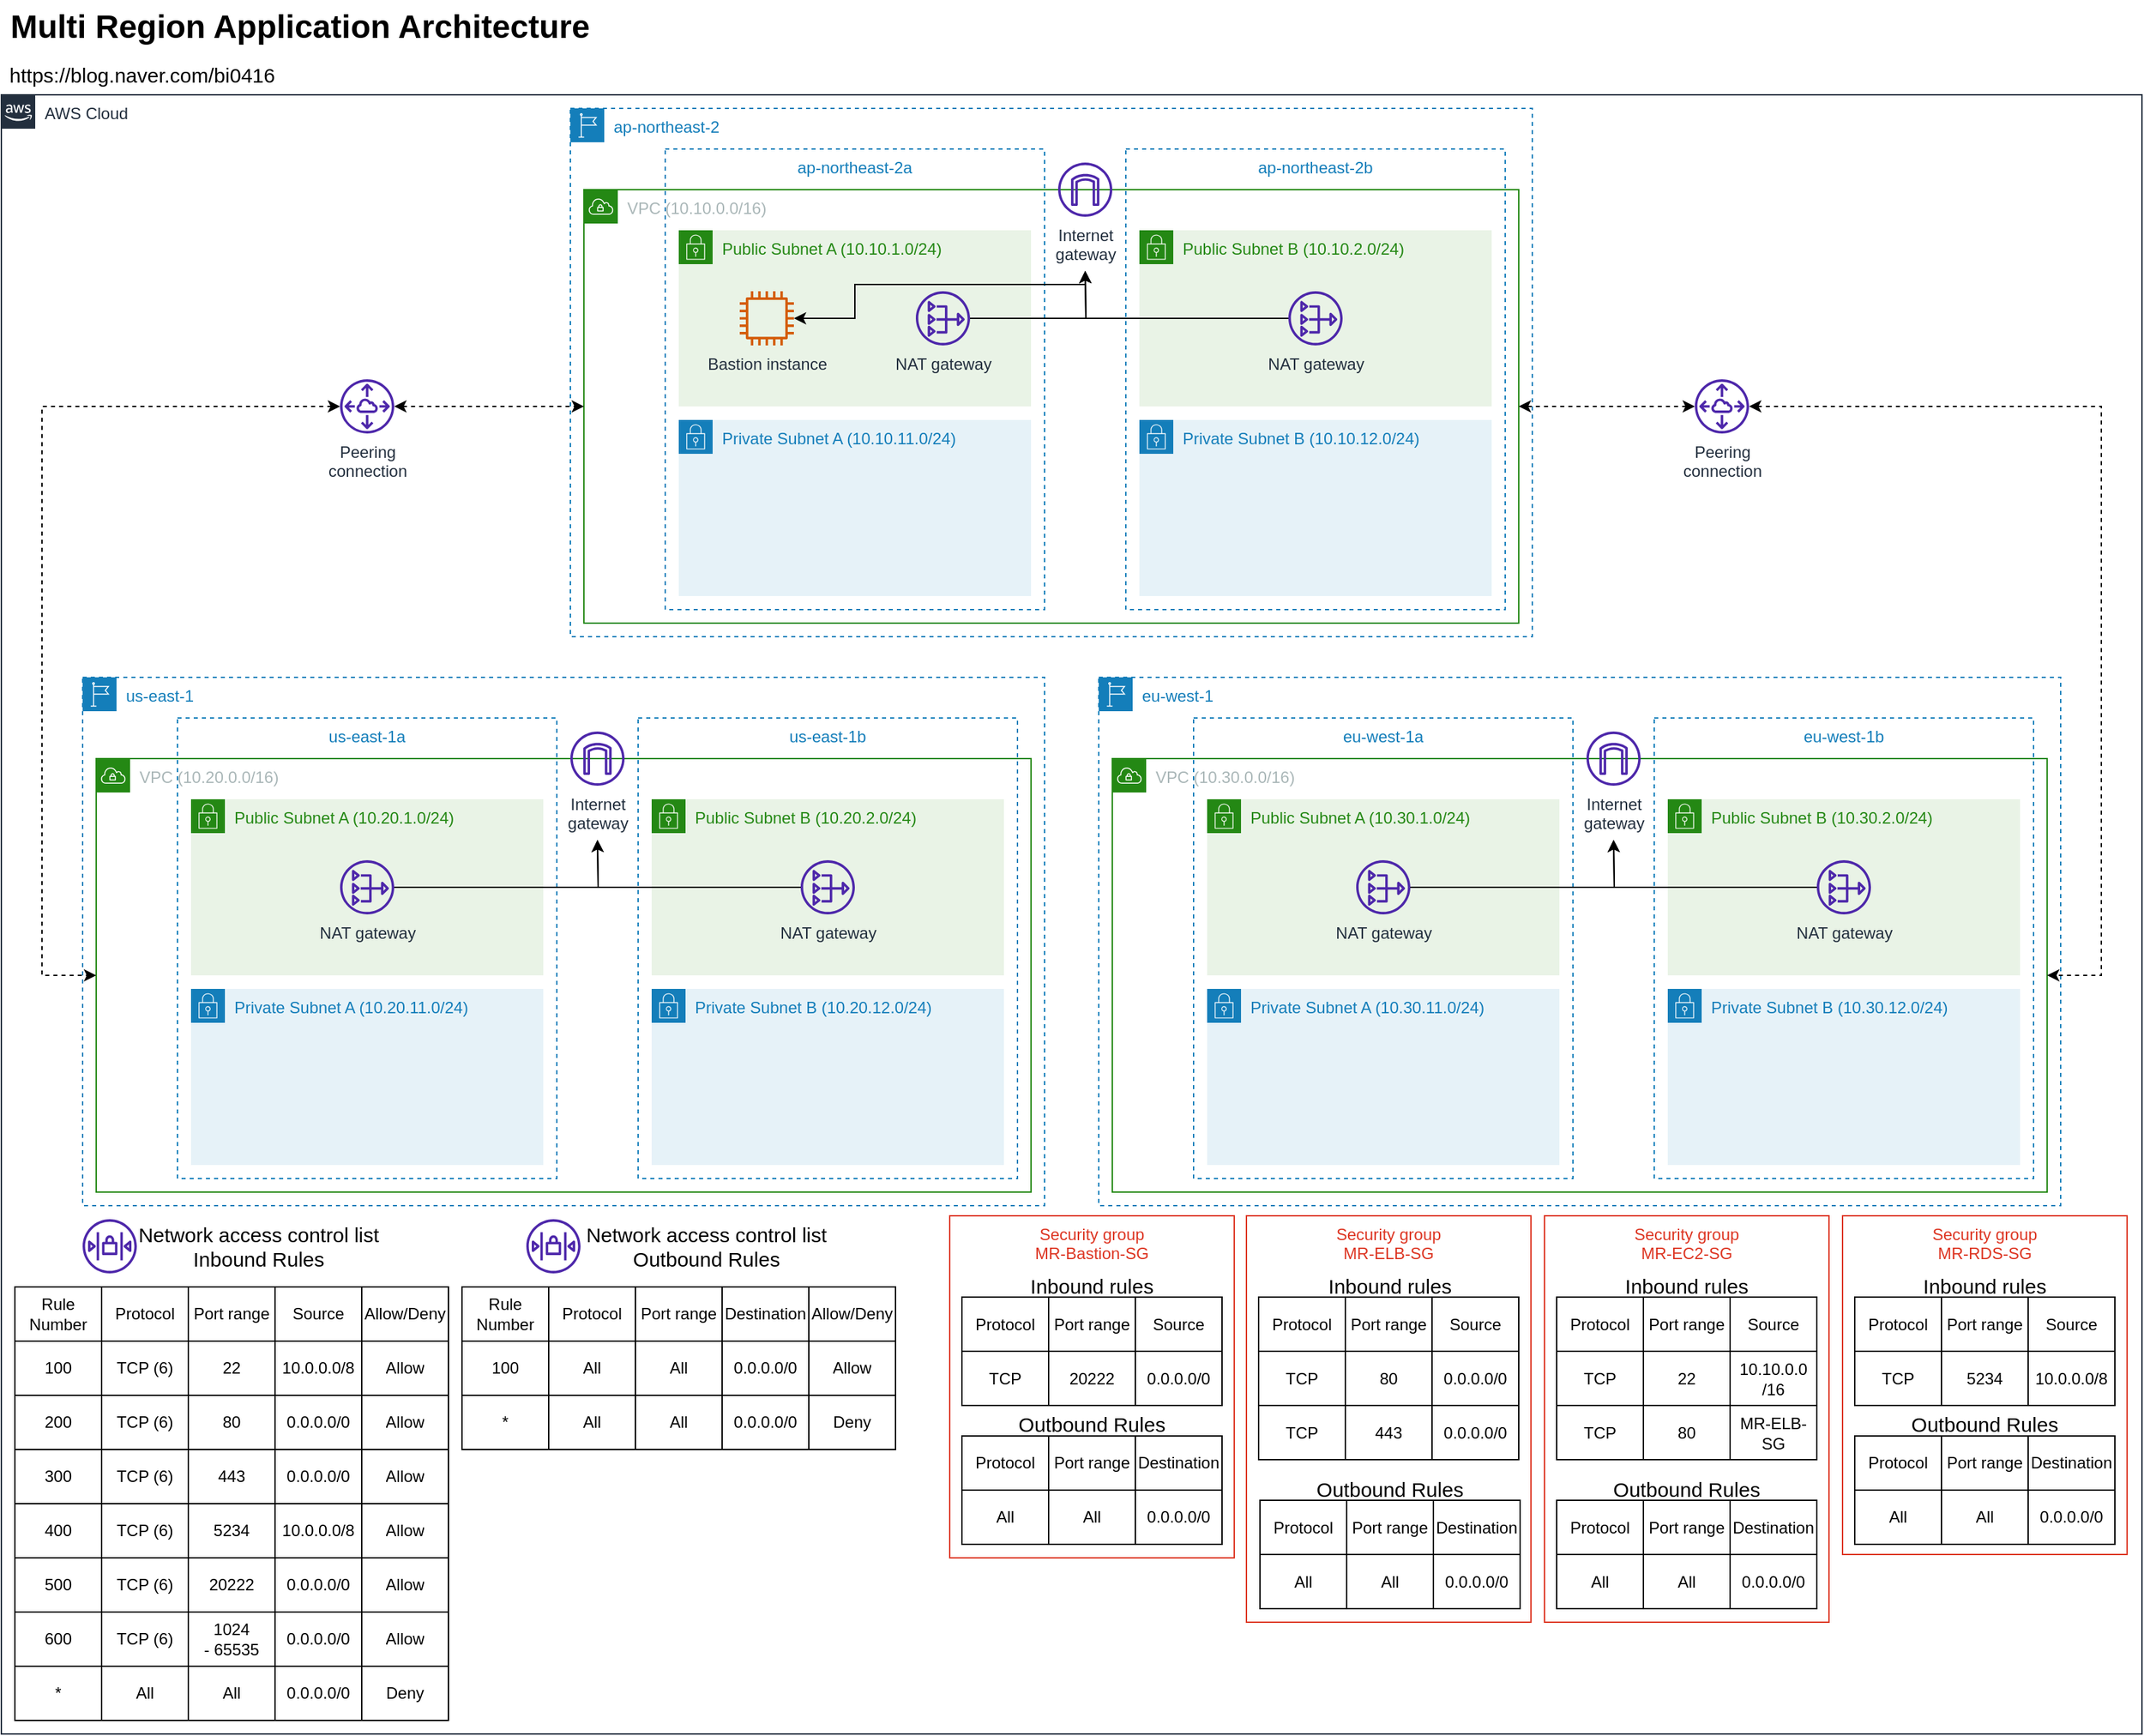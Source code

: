 <mxfile version="16.5.1" type="device"><diagram id="OfMwdWXmjFE_T2VoFNbr" name="페이지-1"><mxGraphModel dx="1102" dy="865" grid="1" gridSize="10" guides="1" tooltips="1" connect="1" arrows="1" fold="1" page="1" pageScale="1" pageWidth="827" pageHeight="1169" math="0" shadow="0"><root><mxCell id="0"/><mxCell id="1" parent="0"/><mxCell id="BVuXqo-G3SAEbCOwdWWi-37" value="AWS Cloud" style="points=[[0,0],[0.25,0],[0.5,0],[0.75,0],[1,0],[1,0.25],[1,0.5],[1,0.75],[1,1],[0.75,1],[0.5,1],[0.25,1],[0,1],[0,0.75],[0,0.5],[0,0.25]];outlineConnect=0;gradientColor=none;html=1;whiteSpace=wrap;fontSize=12;fontStyle=0;container=1;pointerEvents=0;collapsible=0;recursiveResize=0;shape=mxgraph.aws4.group;grIcon=mxgraph.aws4.group_aws_cloud_alt;strokeColor=#232F3E;fillColor=none;verticalAlign=top;align=left;spacingLeft=30;fontColor=#232F3E;dashed=0;" parent="1" vertex="1"><mxGeometry x="310" y="260" width="1580" height="1210" as="geometry"/></mxCell><mxCell id="BVuXqo-G3SAEbCOwdWWi-207" value="" style="group" parent="BVuXqo-G3SAEbCOwdWWi-37" vertex="1" connectable="0"><mxGeometry x="10" y="827.5" width="320" height="372.5" as="geometry"/></mxCell><mxCell id="BVuXqo-G3SAEbCOwdWWi-90" value="" style="shape=table;html=1;whiteSpace=wrap;startSize=0;container=1;collapsible=0;childLayout=tableLayout;" parent="BVuXqo-G3SAEbCOwdWWi-207" vertex="1"><mxGeometry y="52.5" width="320" height="320" as="geometry"/></mxCell><mxCell id="BVuXqo-G3SAEbCOwdWWi-91" value="" style="shape=tableRow;horizontal=0;startSize=0;swimlaneHead=0;swimlaneBody=0;top=0;left=0;bottom=0;right=0;collapsible=0;dropTarget=0;fillColor=none;points=[[0,0.5],[1,0.5]];portConstraint=eastwest;" parent="BVuXqo-G3SAEbCOwdWWi-90" vertex="1"><mxGeometry width="320" height="40" as="geometry"/></mxCell><mxCell id="BVuXqo-G3SAEbCOwdWWi-103" value="Rule Number" style="shape=partialRectangle;html=1;whiteSpace=wrap;connectable=0;fillColor=none;top=0;left=0;bottom=0;right=0;overflow=hidden;" parent="BVuXqo-G3SAEbCOwdWWi-91" vertex="1"><mxGeometry width="64" height="40" as="geometry"><mxRectangle width="64" height="40" as="alternateBounds"/></mxGeometry></mxCell><mxCell id="BVuXqo-G3SAEbCOwdWWi-92" value="Protocol" style="shape=partialRectangle;html=1;whiteSpace=wrap;connectable=0;fillColor=none;top=0;left=0;bottom=0;right=0;overflow=hidden;" parent="BVuXqo-G3SAEbCOwdWWi-91" vertex="1"><mxGeometry x="64" width="64" height="40" as="geometry"><mxRectangle width="64" height="40" as="alternateBounds"/></mxGeometry></mxCell><mxCell id="BVuXqo-G3SAEbCOwdWWi-93" value="Port range" style="shape=partialRectangle;html=1;whiteSpace=wrap;connectable=0;fillColor=none;top=0;left=0;bottom=0;right=0;overflow=hidden;" parent="BVuXqo-G3SAEbCOwdWWi-91" vertex="1"><mxGeometry x="128" width="64" height="40" as="geometry"><mxRectangle width="64" height="40" as="alternateBounds"/></mxGeometry></mxCell><mxCell id="BVuXqo-G3SAEbCOwdWWi-132" value="Source" style="shape=partialRectangle;html=1;whiteSpace=wrap;connectable=0;fillColor=none;top=0;left=0;bottom=0;right=0;overflow=hidden;" parent="BVuXqo-G3SAEbCOwdWWi-91" vertex="1"><mxGeometry x="192" width="64" height="40" as="geometry"><mxRectangle width="64" height="40" as="alternateBounds"/></mxGeometry></mxCell><mxCell id="BVuXqo-G3SAEbCOwdWWi-105" value="Allow/Deny" style="shape=partialRectangle;html=1;whiteSpace=wrap;connectable=0;fillColor=none;top=0;left=0;bottom=0;right=0;overflow=hidden;" parent="BVuXqo-G3SAEbCOwdWWi-91" vertex="1"><mxGeometry x="256" width="64" height="40" as="geometry"><mxRectangle width="64" height="40" as="alternateBounds"/></mxGeometry></mxCell><mxCell id="BVuXqo-G3SAEbCOwdWWi-95" value="" style="shape=tableRow;horizontal=0;startSize=0;swimlaneHead=0;swimlaneBody=0;top=0;left=0;bottom=0;right=0;collapsible=0;dropTarget=0;fillColor=none;points=[[0,0.5],[1,0.5]];portConstraint=eastwest;" parent="BVuXqo-G3SAEbCOwdWWi-90" vertex="1"><mxGeometry y="40" width="320" height="40" as="geometry"/></mxCell><mxCell id="BVuXqo-G3SAEbCOwdWWi-104" value="100" style="shape=partialRectangle;html=1;whiteSpace=wrap;connectable=0;fillColor=none;top=0;left=0;bottom=0;right=0;overflow=hidden;" parent="BVuXqo-G3SAEbCOwdWWi-95" vertex="1"><mxGeometry width="64" height="40" as="geometry"><mxRectangle width="64" height="40" as="alternateBounds"/></mxGeometry></mxCell><mxCell id="BVuXqo-G3SAEbCOwdWWi-96" value="TCP (6)" style="shape=partialRectangle;html=1;whiteSpace=wrap;connectable=0;fillColor=none;top=0;left=0;bottom=0;right=0;overflow=hidden;" parent="BVuXqo-G3SAEbCOwdWWi-95" vertex="1"><mxGeometry x="64" width="64" height="40" as="geometry"><mxRectangle width="64" height="40" as="alternateBounds"/></mxGeometry></mxCell><mxCell id="BVuXqo-G3SAEbCOwdWWi-97" value="22" style="shape=partialRectangle;html=1;whiteSpace=wrap;connectable=0;fillColor=none;top=0;left=0;bottom=0;right=0;overflow=hidden;" parent="BVuXqo-G3SAEbCOwdWWi-95" vertex="1"><mxGeometry x="128" width="64" height="40" as="geometry"><mxRectangle width="64" height="40" as="alternateBounds"/></mxGeometry></mxCell><mxCell id="BVuXqo-G3SAEbCOwdWWi-133" value="10.0.0.0/8" style="shape=partialRectangle;html=1;whiteSpace=wrap;connectable=0;fillColor=none;top=0;left=0;bottom=0;right=0;overflow=hidden;" parent="BVuXqo-G3SAEbCOwdWWi-95" vertex="1"><mxGeometry x="192" width="64" height="40" as="geometry"><mxRectangle width="64" height="40" as="alternateBounds"/></mxGeometry></mxCell><mxCell id="BVuXqo-G3SAEbCOwdWWi-106" value="Allow" style="shape=partialRectangle;html=1;whiteSpace=wrap;connectable=0;fillColor=none;top=0;left=0;bottom=0;right=0;overflow=hidden;" parent="BVuXqo-G3SAEbCOwdWWi-95" vertex="1"><mxGeometry x="256" width="64" height="40" as="geometry"><mxRectangle width="64" height="40" as="alternateBounds"/></mxGeometry></mxCell><mxCell id="BVuXqo-G3SAEbCOwdWWi-107" style="shape=tableRow;horizontal=0;startSize=0;swimlaneHead=0;swimlaneBody=0;top=0;left=0;bottom=0;right=0;collapsible=0;dropTarget=0;fillColor=none;points=[[0,0.5],[1,0.5]];portConstraint=eastwest;" parent="BVuXqo-G3SAEbCOwdWWi-90" vertex="1"><mxGeometry y="80" width="320" height="40" as="geometry"/></mxCell><mxCell id="BVuXqo-G3SAEbCOwdWWi-108" value="200" style="shape=partialRectangle;html=1;whiteSpace=wrap;connectable=0;fillColor=none;top=0;left=0;bottom=0;right=0;overflow=hidden;" parent="BVuXqo-G3SAEbCOwdWWi-107" vertex="1"><mxGeometry width="64" height="40" as="geometry"><mxRectangle width="64" height="40" as="alternateBounds"/></mxGeometry></mxCell><mxCell id="BVuXqo-G3SAEbCOwdWWi-109" value="TCP (6)" style="shape=partialRectangle;html=1;whiteSpace=wrap;connectable=0;fillColor=none;top=0;left=0;bottom=0;right=0;overflow=hidden;" parent="BVuXqo-G3SAEbCOwdWWi-107" vertex="1"><mxGeometry x="64" width="64" height="40" as="geometry"><mxRectangle width="64" height="40" as="alternateBounds"/></mxGeometry></mxCell><mxCell id="BVuXqo-G3SAEbCOwdWWi-110" value="80" style="shape=partialRectangle;html=1;whiteSpace=wrap;connectable=0;fillColor=none;top=0;left=0;bottom=0;right=0;overflow=hidden;" parent="BVuXqo-G3SAEbCOwdWWi-107" vertex="1"><mxGeometry x="128" width="64" height="40" as="geometry"><mxRectangle width="64" height="40" as="alternateBounds"/></mxGeometry></mxCell><mxCell id="BVuXqo-G3SAEbCOwdWWi-134" value="0.0.0.0/0" style="shape=partialRectangle;html=1;whiteSpace=wrap;connectable=0;fillColor=none;top=0;left=0;bottom=0;right=0;overflow=hidden;" parent="BVuXqo-G3SAEbCOwdWWi-107" vertex="1"><mxGeometry x="192" width="64" height="40" as="geometry"><mxRectangle width="64" height="40" as="alternateBounds"/></mxGeometry></mxCell><mxCell id="BVuXqo-G3SAEbCOwdWWi-111" value="&lt;span&gt;Allow&lt;/span&gt;" style="shape=partialRectangle;html=1;whiteSpace=wrap;connectable=0;fillColor=none;top=0;left=0;bottom=0;right=0;overflow=hidden;" parent="BVuXqo-G3SAEbCOwdWWi-107" vertex="1"><mxGeometry x="256" width="64" height="40" as="geometry"><mxRectangle width="64" height="40" as="alternateBounds"/></mxGeometry></mxCell><mxCell id="BVuXqo-G3SAEbCOwdWWi-112" style="shape=tableRow;horizontal=0;startSize=0;swimlaneHead=0;swimlaneBody=0;top=0;left=0;bottom=0;right=0;collapsible=0;dropTarget=0;fillColor=none;points=[[0,0.5],[1,0.5]];portConstraint=eastwest;" parent="BVuXqo-G3SAEbCOwdWWi-90" vertex="1"><mxGeometry y="120" width="320" height="40" as="geometry"/></mxCell><mxCell id="BVuXqo-G3SAEbCOwdWWi-113" value="300" style="shape=partialRectangle;html=1;whiteSpace=wrap;connectable=0;fillColor=none;top=0;left=0;bottom=0;right=0;overflow=hidden;" parent="BVuXqo-G3SAEbCOwdWWi-112" vertex="1"><mxGeometry width="64" height="40" as="geometry"><mxRectangle width="64" height="40" as="alternateBounds"/></mxGeometry></mxCell><mxCell id="BVuXqo-G3SAEbCOwdWWi-114" value="&lt;span&gt;TCP (6)&lt;/span&gt;" style="shape=partialRectangle;html=1;whiteSpace=wrap;connectable=0;fillColor=none;top=0;left=0;bottom=0;right=0;overflow=hidden;" parent="BVuXqo-G3SAEbCOwdWWi-112" vertex="1"><mxGeometry x="64" width="64" height="40" as="geometry"><mxRectangle width="64" height="40" as="alternateBounds"/></mxGeometry></mxCell><mxCell id="BVuXqo-G3SAEbCOwdWWi-115" value="443" style="shape=partialRectangle;html=1;whiteSpace=wrap;connectable=0;fillColor=none;top=0;left=0;bottom=0;right=0;overflow=hidden;" parent="BVuXqo-G3SAEbCOwdWWi-112" vertex="1"><mxGeometry x="128" width="64" height="40" as="geometry"><mxRectangle width="64" height="40" as="alternateBounds"/></mxGeometry></mxCell><mxCell id="BVuXqo-G3SAEbCOwdWWi-135" value="0.0.0.0/0" style="shape=partialRectangle;html=1;whiteSpace=wrap;connectable=0;fillColor=none;top=0;left=0;bottom=0;right=0;overflow=hidden;" parent="BVuXqo-G3SAEbCOwdWWi-112" vertex="1"><mxGeometry x="192" width="64" height="40" as="geometry"><mxRectangle width="64" height="40" as="alternateBounds"/></mxGeometry></mxCell><mxCell id="BVuXqo-G3SAEbCOwdWWi-116" value="&lt;span&gt;Allow&lt;/span&gt;" style="shape=partialRectangle;html=1;whiteSpace=wrap;connectable=0;fillColor=none;top=0;left=0;bottom=0;right=0;overflow=hidden;" parent="BVuXqo-G3SAEbCOwdWWi-112" vertex="1"><mxGeometry x="256" width="64" height="40" as="geometry"><mxRectangle width="64" height="40" as="alternateBounds"/></mxGeometry></mxCell><mxCell id="BVuXqo-G3SAEbCOwdWWi-117" style="shape=tableRow;horizontal=0;startSize=0;swimlaneHead=0;swimlaneBody=0;top=0;left=0;bottom=0;right=0;collapsible=0;dropTarget=0;fillColor=none;points=[[0,0.5],[1,0.5]];portConstraint=eastwest;" parent="BVuXqo-G3SAEbCOwdWWi-90" vertex="1"><mxGeometry y="160" width="320" height="40" as="geometry"/></mxCell><mxCell id="BVuXqo-G3SAEbCOwdWWi-118" value="400" style="shape=partialRectangle;html=1;whiteSpace=wrap;connectable=0;fillColor=none;top=0;left=0;bottom=0;right=0;overflow=hidden;" parent="BVuXqo-G3SAEbCOwdWWi-117" vertex="1"><mxGeometry width="64" height="40" as="geometry"><mxRectangle width="64" height="40" as="alternateBounds"/></mxGeometry></mxCell><mxCell id="BVuXqo-G3SAEbCOwdWWi-119" value="&lt;span&gt;TCP (6)&lt;/span&gt;" style="shape=partialRectangle;html=1;whiteSpace=wrap;connectable=0;fillColor=none;top=0;left=0;bottom=0;right=0;overflow=hidden;" parent="BVuXqo-G3SAEbCOwdWWi-117" vertex="1"><mxGeometry x="64" width="64" height="40" as="geometry"><mxRectangle width="64" height="40" as="alternateBounds"/></mxGeometry></mxCell><mxCell id="BVuXqo-G3SAEbCOwdWWi-120" value="5234" style="shape=partialRectangle;html=1;whiteSpace=wrap;connectable=0;fillColor=none;top=0;left=0;bottom=0;right=0;overflow=hidden;" parent="BVuXqo-G3SAEbCOwdWWi-117" vertex="1"><mxGeometry x="128" width="64" height="40" as="geometry"><mxRectangle width="64" height="40" as="alternateBounds"/></mxGeometry></mxCell><mxCell id="BVuXqo-G3SAEbCOwdWWi-136" value="10.0.0.0/8" style="shape=partialRectangle;html=1;whiteSpace=wrap;connectable=0;fillColor=none;top=0;left=0;bottom=0;right=0;overflow=hidden;" parent="BVuXqo-G3SAEbCOwdWWi-117" vertex="1"><mxGeometry x="192" width="64" height="40" as="geometry"><mxRectangle width="64" height="40" as="alternateBounds"/></mxGeometry></mxCell><mxCell id="BVuXqo-G3SAEbCOwdWWi-121" value="&lt;span&gt;Allow&lt;/span&gt;" style="shape=partialRectangle;html=1;whiteSpace=wrap;connectable=0;fillColor=none;top=0;left=0;bottom=0;right=0;overflow=hidden;" parent="BVuXqo-G3SAEbCOwdWWi-117" vertex="1"><mxGeometry x="256" width="64" height="40" as="geometry"><mxRectangle width="64" height="40" as="alternateBounds"/></mxGeometry></mxCell><mxCell id="BVuXqo-G3SAEbCOwdWWi-122" style="shape=tableRow;horizontal=0;startSize=0;swimlaneHead=0;swimlaneBody=0;top=0;left=0;bottom=0;right=0;collapsible=0;dropTarget=0;fillColor=none;points=[[0,0.5],[1,0.5]];portConstraint=eastwest;" parent="BVuXqo-G3SAEbCOwdWWi-90" vertex="1"><mxGeometry y="200" width="320" height="40" as="geometry"/></mxCell><mxCell id="BVuXqo-G3SAEbCOwdWWi-123" value="500" style="shape=partialRectangle;html=1;whiteSpace=wrap;connectable=0;fillColor=none;top=0;left=0;bottom=0;right=0;overflow=hidden;" parent="BVuXqo-G3SAEbCOwdWWi-122" vertex="1"><mxGeometry width="64" height="40" as="geometry"><mxRectangle width="64" height="40" as="alternateBounds"/></mxGeometry></mxCell><mxCell id="BVuXqo-G3SAEbCOwdWWi-124" value="&lt;span&gt;TCP (6)&lt;/span&gt;" style="shape=partialRectangle;html=1;whiteSpace=wrap;connectable=0;fillColor=none;top=0;left=0;bottom=0;right=0;overflow=hidden;" parent="BVuXqo-G3SAEbCOwdWWi-122" vertex="1"><mxGeometry x="64" width="64" height="40" as="geometry"><mxRectangle width="64" height="40" as="alternateBounds"/></mxGeometry></mxCell><mxCell id="BVuXqo-G3SAEbCOwdWWi-125" value="20222" style="shape=partialRectangle;html=1;whiteSpace=wrap;connectable=0;fillColor=none;top=0;left=0;bottom=0;right=0;overflow=hidden;" parent="BVuXqo-G3SAEbCOwdWWi-122" vertex="1"><mxGeometry x="128" width="64" height="40" as="geometry"><mxRectangle width="64" height="40" as="alternateBounds"/></mxGeometry></mxCell><mxCell id="BVuXqo-G3SAEbCOwdWWi-137" value="0.0.0.0/0" style="shape=partialRectangle;html=1;whiteSpace=wrap;connectable=0;fillColor=none;top=0;left=0;bottom=0;right=0;overflow=hidden;" parent="BVuXqo-G3SAEbCOwdWWi-122" vertex="1"><mxGeometry x="192" width="64" height="40" as="geometry"><mxRectangle width="64" height="40" as="alternateBounds"/></mxGeometry></mxCell><mxCell id="BVuXqo-G3SAEbCOwdWWi-126" value="&lt;span&gt;Allow&lt;/span&gt;" style="shape=partialRectangle;html=1;whiteSpace=wrap;connectable=0;fillColor=none;top=0;left=0;bottom=0;right=0;overflow=hidden;" parent="BVuXqo-G3SAEbCOwdWWi-122" vertex="1"><mxGeometry x="256" width="64" height="40" as="geometry"><mxRectangle width="64" height="40" as="alternateBounds"/></mxGeometry></mxCell><mxCell id="BVuXqo-G3SAEbCOwdWWi-127" style="shape=tableRow;horizontal=0;startSize=0;swimlaneHead=0;swimlaneBody=0;top=0;left=0;bottom=0;right=0;collapsible=0;dropTarget=0;fillColor=none;points=[[0,0.5],[1,0.5]];portConstraint=eastwest;" parent="BVuXqo-G3SAEbCOwdWWi-90" vertex="1"><mxGeometry y="240" width="320" height="40" as="geometry"/></mxCell><mxCell id="BVuXqo-G3SAEbCOwdWWi-128" value="600" style="shape=partialRectangle;html=1;whiteSpace=wrap;connectable=0;fillColor=none;top=0;left=0;bottom=0;right=0;overflow=hidden;" parent="BVuXqo-G3SAEbCOwdWWi-127" vertex="1"><mxGeometry width="64" height="40" as="geometry"><mxRectangle width="64" height="40" as="alternateBounds"/></mxGeometry></mxCell><mxCell id="BVuXqo-G3SAEbCOwdWWi-129" value="TCP (6)" style="shape=partialRectangle;html=1;whiteSpace=wrap;connectable=0;fillColor=none;top=0;left=0;bottom=0;right=0;overflow=hidden;" parent="BVuXqo-G3SAEbCOwdWWi-127" vertex="1"><mxGeometry x="64" width="64" height="40" as="geometry"><mxRectangle width="64" height="40" as="alternateBounds"/></mxGeometry></mxCell><mxCell id="BVuXqo-G3SAEbCOwdWWi-130" value="1024&lt;br&gt;- 65535" style="shape=partialRectangle;html=1;whiteSpace=wrap;connectable=0;fillColor=none;top=0;left=0;bottom=0;right=0;overflow=hidden;" parent="BVuXqo-G3SAEbCOwdWWi-127" vertex="1"><mxGeometry x="128" width="64" height="40" as="geometry"><mxRectangle width="64" height="40" as="alternateBounds"/></mxGeometry></mxCell><mxCell id="BVuXqo-G3SAEbCOwdWWi-138" value="0.0.0.0/0" style="shape=partialRectangle;html=1;whiteSpace=wrap;connectable=0;fillColor=none;top=0;left=0;bottom=0;right=0;overflow=hidden;" parent="BVuXqo-G3SAEbCOwdWWi-127" vertex="1"><mxGeometry x="192" width="64" height="40" as="geometry"><mxRectangle width="64" height="40" as="alternateBounds"/></mxGeometry></mxCell><mxCell id="BVuXqo-G3SAEbCOwdWWi-131" value="Allow" style="shape=partialRectangle;html=1;whiteSpace=wrap;connectable=0;fillColor=none;top=0;left=0;bottom=0;right=0;overflow=hidden;" parent="BVuXqo-G3SAEbCOwdWWi-127" vertex="1"><mxGeometry x="256" width="64" height="40" as="geometry"><mxRectangle width="64" height="40" as="alternateBounds"/></mxGeometry></mxCell><mxCell id="BVuXqo-G3SAEbCOwdWWi-139" style="shape=tableRow;horizontal=0;startSize=0;swimlaneHead=0;swimlaneBody=0;top=0;left=0;bottom=0;right=0;collapsible=0;dropTarget=0;fillColor=none;points=[[0,0.5],[1,0.5]];portConstraint=eastwest;" parent="BVuXqo-G3SAEbCOwdWWi-90" vertex="1"><mxGeometry y="280" width="320" height="40" as="geometry"/></mxCell><mxCell id="BVuXqo-G3SAEbCOwdWWi-140" value="*" style="shape=partialRectangle;html=1;whiteSpace=wrap;connectable=0;fillColor=none;top=0;left=0;bottom=0;right=0;overflow=hidden;" parent="BVuXqo-G3SAEbCOwdWWi-139" vertex="1"><mxGeometry width="64" height="40" as="geometry"><mxRectangle width="64" height="40" as="alternateBounds"/></mxGeometry></mxCell><mxCell id="BVuXqo-G3SAEbCOwdWWi-141" value="All" style="shape=partialRectangle;html=1;whiteSpace=wrap;connectable=0;fillColor=none;top=0;left=0;bottom=0;right=0;overflow=hidden;" parent="BVuXqo-G3SAEbCOwdWWi-139" vertex="1"><mxGeometry x="64" width="64" height="40" as="geometry"><mxRectangle width="64" height="40" as="alternateBounds"/></mxGeometry></mxCell><mxCell id="BVuXqo-G3SAEbCOwdWWi-142" value="All" style="shape=partialRectangle;html=1;whiteSpace=wrap;connectable=0;fillColor=none;top=0;left=0;bottom=0;right=0;overflow=hidden;" parent="BVuXqo-G3SAEbCOwdWWi-139" vertex="1"><mxGeometry x="128" width="64" height="40" as="geometry"><mxRectangle width="64" height="40" as="alternateBounds"/></mxGeometry></mxCell><mxCell id="BVuXqo-G3SAEbCOwdWWi-143" value="0.0.0.0/0" style="shape=partialRectangle;html=1;whiteSpace=wrap;connectable=0;fillColor=none;top=0;left=0;bottom=0;right=0;overflow=hidden;" parent="BVuXqo-G3SAEbCOwdWWi-139" vertex="1"><mxGeometry x="192" width="64" height="40" as="geometry"><mxRectangle width="64" height="40" as="alternateBounds"/></mxGeometry></mxCell><mxCell id="BVuXqo-G3SAEbCOwdWWi-144" value="Deny" style="shape=partialRectangle;html=1;whiteSpace=wrap;connectable=0;fillColor=none;top=0;left=0;bottom=0;right=0;overflow=hidden;" parent="BVuXqo-G3SAEbCOwdWWi-139" vertex="1"><mxGeometry x="256" width="64" height="40" as="geometry"><mxRectangle width="64" height="40" as="alternateBounds"/></mxGeometry></mxCell><UserObject label="&lt;span style=&quot;font-size: 15px&quot;&gt;Network access control list&lt;br&gt;Inbound Rules&lt;/span&gt;" placeholders="1" name="Variable" id="BVuXqo-G3SAEbCOwdWWi-199"><mxCell style="text;html=1;strokeColor=none;fillColor=none;align=center;verticalAlign=middle;whiteSpace=wrap;overflow=hidden;" parent="BVuXqo-G3SAEbCOwdWWi-207" vertex="1"><mxGeometry x="90" width="180" height="45" as="geometry"/></mxCell></UserObject><mxCell id="BVuXqo-G3SAEbCOwdWWi-204" value="" style="sketch=0;outlineConnect=0;fontColor=#232F3E;gradientColor=none;fillColor=#4D27AA;strokeColor=none;dashed=0;verticalLabelPosition=bottom;verticalAlign=top;align=center;html=1;fontSize=12;fontStyle=0;aspect=fixed;pointerEvents=1;shape=mxgraph.aws4.network_access_control_list;" parent="BVuXqo-G3SAEbCOwdWWi-207" vertex="1"><mxGeometry x="50" y="2.5" width="40" height="40" as="geometry"/></mxCell><mxCell id="BVuXqo-G3SAEbCOwdWWi-208" value="" style="group" parent="BVuXqo-G3SAEbCOwdWWi-37" vertex="1" connectable="0"><mxGeometry x="340" y="827.5" width="320" height="172.5" as="geometry"/></mxCell><mxCell id="BVuXqo-G3SAEbCOwdWWi-145" value="" style="shape=table;html=1;whiteSpace=wrap;startSize=0;container=1;collapsible=0;childLayout=tableLayout;" parent="BVuXqo-G3SAEbCOwdWWi-208" vertex="1"><mxGeometry y="52.5" width="320" height="120" as="geometry"/></mxCell><mxCell id="BVuXqo-G3SAEbCOwdWWi-146" value="" style="shape=tableRow;horizontal=0;startSize=0;swimlaneHead=0;swimlaneBody=0;top=0;left=0;bottom=0;right=0;collapsible=0;dropTarget=0;fillColor=none;points=[[0,0.5],[1,0.5]];portConstraint=eastwest;" parent="BVuXqo-G3SAEbCOwdWWi-145" vertex="1"><mxGeometry width="320" height="40" as="geometry"/></mxCell><mxCell id="BVuXqo-G3SAEbCOwdWWi-147" value="Rule Number" style="shape=partialRectangle;html=1;whiteSpace=wrap;connectable=0;fillColor=none;top=0;left=0;bottom=0;right=0;overflow=hidden;" parent="BVuXqo-G3SAEbCOwdWWi-146" vertex="1"><mxGeometry width="64" height="40" as="geometry"><mxRectangle width="64" height="40" as="alternateBounds"/></mxGeometry></mxCell><mxCell id="BVuXqo-G3SAEbCOwdWWi-148" value="Protocol" style="shape=partialRectangle;html=1;whiteSpace=wrap;connectable=0;fillColor=none;top=0;left=0;bottom=0;right=0;overflow=hidden;" parent="BVuXqo-G3SAEbCOwdWWi-146" vertex="1"><mxGeometry x="64" width="64" height="40" as="geometry"><mxRectangle width="64" height="40" as="alternateBounds"/></mxGeometry></mxCell><mxCell id="BVuXqo-G3SAEbCOwdWWi-149" value="Port range" style="shape=partialRectangle;html=1;whiteSpace=wrap;connectable=0;fillColor=none;top=0;left=0;bottom=0;right=0;overflow=hidden;" parent="BVuXqo-G3SAEbCOwdWWi-146" vertex="1"><mxGeometry x="128" width="64" height="40" as="geometry"><mxRectangle width="64" height="40" as="alternateBounds"/></mxGeometry></mxCell><mxCell id="BVuXqo-G3SAEbCOwdWWi-150" value="Destination" style="shape=partialRectangle;html=1;whiteSpace=wrap;connectable=0;fillColor=none;top=0;left=0;bottom=0;right=0;overflow=hidden;" parent="BVuXqo-G3SAEbCOwdWWi-146" vertex="1"><mxGeometry x="192" width="64" height="40" as="geometry"><mxRectangle width="64" height="40" as="alternateBounds"/></mxGeometry></mxCell><mxCell id="BVuXqo-G3SAEbCOwdWWi-151" value="Allow/Deny" style="shape=partialRectangle;html=1;whiteSpace=wrap;connectable=0;fillColor=none;top=0;left=0;bottom=0;right=0;overflow=hidden;" parent="BVuXqo-G3SAEbCOwdWWi-146" vertex="1"><mxGeometry x="256" width="64" height="40" as="geometry"><mxRectangle width="64" height="40" as="alternateBounds"/></mxGeometry></mxCell><mxCell id="BVuXqo-G3SAEbCOwdWWi-182" style="shape=tableRow;horizontal=0;startSize=0;swimlaneHead=0;swimlaneBody=0;top=0;left=0;bottom=0;right=0;collapsible=0;dropTarget=0;fillColor=none;points=[[0,0.5],[1,0.5]];portConstraint=eastwest;" parent="BVuXqo-G3SAEbCOwdWWi-145" vertex="1"><mxGeometry y="40" width="320" height="40" as="geometry"/></mxCell><mxCell id="BVuXqo-G3SAEbCOwdWWi-183" value="100" style="shape=partialRectangle;html=1;whiteSpace=wrap;connectable=0;fillColor=none;top=0;left=0;bottom=0;right=0;overflow=hidden;" parent="BVuXqo-G3SAEbCOwdWWi-182" vertex="1"><mxGeometry width="64" height="40" as="geometry"><mxRectangle width="64" height="40" as="alternateBounds"/></mxGeometry></mxCell><mxCell id="BVuXqo-G3SAEbCOwdWWi-184" value="All" style="shape=partialRectangle;html=1;whiteSpace=wrap;connectable=0;fillColor=none;top=0;left=0;bottom=0;right=0;overflow=hidden;" parent="BVuXqo-G3SAEbCOwdWWi-182" vertex="1"><mxGeometry x="64" width="64" height="40" as="geometry"><mxRectangle width="64" height="40" as="alternateBounds"/></mxGeometry></mxCell><mxCell id="BVuXqo-G3SAEbCOwdWWi-185" value="All" style="shape=partialRectangle;html=1;whiteSpace=wrap;connectable=0;fillColor=none;top=0;left=0;bottom=0;right=0;overflow=hidden;" parent="BVuXqo-G3SAEbCOwdWWi-182" vertex="1"><mxGeometry x="128" width="64" height="40" as="geometry"><mxRectangle width="64" height="40" as="alternateBounds"/></mxGeometry></mxCell><mxCell id="BVuXqo-G3SAEbCOwdWWi-186" value="0.0.0.0/0" style="shape=partialRectangle;html=1;whiteSpace=wrap;connectable=0;fillColor=none;top=0;left=0;bottom=0;right=0;overflow=hidden;" parent="BVuXqo-G3SAEbCOwdWWi-182" vertex="1"><mxGeometry x="192" width="64" height="40" as="geometry"><mxRectangle width="64" height="40" as="alternateBounds"/></mxGeometry></mxCell><mxCell id="BVuXqo-G3SAEbCOwdWWi-187" value="Allow" style="shape=partialRectangle;html=1;whiteSpace=wrap;connectable=0;fillColor=none;top=0;left=0;bottom=0;right=0;overflow=hidden;" parent="BVuXqo-G3SAEbCOwdWWi-182" vertex="1"><mxGeometry x="256" width="64" height="40" as="geometry"><mxRectangle width="64" height="40" as="alternateBounds"/></mxGeometry></mxCell><mxCell id="BVuXqo-G3SAEbCOwdWWi-188" style="shape=tableRow;horizontal=0;startSize=0;swimlaneHead=0;swimlaneBody=0;top=0;left=0;bottom=0;right=0;collapsible=0;dropTarget=0;fillColor=none;points=[[0,0.5],[1,0.5]];portConstraint=eastwest;" parent="BVuXqo-G3SAEbCOwdWWi-145" vertex="1"><mxGeometry y="80" width="320" height="40" as="geometry"/></mxCell><mxCell id="BVuXqo-G3SAEbCOwdWWi-189" value="*" style="shape=partialRectangle;html=1;whiteSpace=wrap;connectable=0;fillColor=none;top=0;left=0;bottom=0;right=0;overflow=hidden;" parent="BVuXqo-G3SAEbCOwdWWi-188" vertex="1"><mxGeometry width="64" height="40" as="geometry"><mxRectangle width="64" height="40" as="alternateBounds"/></mxGeometry></mxCell><mxCell id="BVuXqo-G3SAEbCOwdWWi-190" value="All" style="shape=partialRectangle;html=1;whiteSpace=wrap;connectable=0;fillColor=none;top=0;left=0;bottom=0;right=0;overflow=hidden;" parent="BVuXqo-G3SAEbCOwdWWi-188" vertex="1"><mxGeometry x="64" width="64" height="40" as="geometry"><mxRectangle width="64" height="40" as="alternateBounds"/></mxGeometry></mxCell><mxCell id="BVuXqo-G3SAEbCOwdWWi-191" value="All" style="shape=partialRectangle;html=1;whiteSpace=wrap;connectable=0;fillColor=none;top=0;left=0;bottom=0;right=0;overflow=hidden;" parent="BVuXqo-G3SAEbCOwdWWi-188" vertex="1"><mxGeometry x="128" width="64" height="40" as="geometry"><mxRectangle width="64" height="40" as="alternateBounds"/></mxGeometry></mxCell><mxCell id="BVuXqo-G3SAEbCOwdWWi-192" value="0.0.0.0/0" style="shape=partialRectangle;html=1;whiteSpace=wrap;connectable=0;fillColor=none;top=0;left=0;bottom=0;right=0;overflow=hidden;" parent="BVuXqo-G3SAEbCOwdWWi-188" vertex="1"><mxGeometry x="192" width="64" height="40" as="geometry"><mxRectangle width="64" height="40" as="alternateBounds"/></mxGeometry></mxCell><mxCell id="BVuXqo-G3SAEbCOwdWWi-193" value="Deny" style="shape=partialRectangle;html=1;whiteSpace=wrap;connectable=0;fillColor=none;top=0;left=0;bottom=0;right=0;overflow=hidden;" parent="BVuXqo-G3SAEbCOwdWWi-188" vertex="1"><mxGeometry x="256" width="64" height="40" as="geometry"><mxRectangle width="64" height="40" as="alternateBounds"/></mxGeometry></mxCell><UserObject label="&lt;span style=&quot;font-size: 15px&quot;&gt;Network access control list&lt;br&gt;Outbound Rules&lt;/span&gt;" placeholders="1" name="Variable" id="BVuXqo-G3SAEbCOwdWWi-205"><mxCell style="text;html=1;strokeColor=none;fillColor=none;align=center;verticalAlign=middle;whiteSpace=wrap;overflow=hidden;" parent="BVuXqo-G3SAEbCOwdWWi-208" vertex="1"><mxGeometry x="87.5" width="185" height="45" as="geometry"/></mxCell></UserObject><mxCell id="BVuXqo-G3SAEbCOwdWWi-206" value="" style="sketch=0;outlineConnect=0;fontColor=#232F3E;gradientColor=none;fillColor=#4D27AA;strokeColor=none;dashed=0;verticalLabelPosition=bottom;verticalAlign=top;align=center;html=1;fontSize=12;fontStyle=0;aspect=fixed;pointerEvents=1;shape=mxgraph.aws4.network_access_control_list;" parent="BVuXqo-G3SAEbCOwdWWi-208" vertex="1"><mxGeometry x="47.5" y="2.5" width="40" height="40" as="geometry"/></mxCell><mxCell id="nhNt-HexhxpkesTTYDVh-36" value="" style="shape=table;html=1;whiteSpace=wrap;startSize=0;container=1;collapsible=0;childLayout=tableLayout;" parent="BVuXqo-G3SAEbCOwdWWi-37" vertex="1"><mxGeometry x="929" y="1037.5" width="192" height="80" as="geometry"/></mxCell><mxCell id="nhNt-HexhxpkesTTYDVh-37" value="" style="shape=tableRow;horizontal=0;startSize=0;swimlaneHead=0;swimlaneBody=0;top=0;left=0;bottom=0;right=0;collapsible=0;dropTarget=0;fillColor=none;points=[[0,0.5],[1,0.5]];portConstraint=eastwest;" parent="nhNt-HexhxpkesTTYDVh-36" vertex="1"><mxGeometry width="192" height="40" as="geometry"/></mxCell><mxCell id="nhNt-HexhxpkesTTYDVh-38" value="Protocol" style="shape=partialRectangle;html=1;whiteSpace=wrap;connectable=0;fillColor=none;top=0;left=0;bottom=0;right=0;overflow=hidden;" parent="nhNt-HexhxpkesTTYDVh-37" vertex="1"><mxGeometry width="64" height="40" as="geometry"><mxRectangle width="64" height="40" as="alternateBounds"/></mxGeometry></mxCell><mxCell id="nhNt-HexhxpkesTTYDVh-39" value="Port range" style="shape=partialRectangle;html=1;whiteSpace=wrap;connectable=0;fillColor=none;top=0;left=0;bottom=0;right=0;overflow=hidden;" parent="nhNt-HexhxpkesTTYDVh-37" vertex="1"><mxGeometry x="64" width="64" height="40" as="geometry"><mxRectangle width="64" height="40" as="alternateBounds"/></mxGeometry></mxCell><mxCell id="nhNt-HexhxpkesTTYDVh-40" value="Destination" style="shape=partialRectangle;html=1;whiteSpace=wrap;connectable=0;fillColor=none;top=0;left=0;bottom=0;right=0;overflow=hidden;" parent="nhNt-HexhxpkesTTYDVh-37" vertex="1"><mxGeometry x="128" width="64" height="40" as="geometry"><mxRectangle width="64" height="40" as="alternateBounds"/></mxGeometry></mxCell><mxCell id="nhNt-HexhxpkesTTYDVh-41" style="shape=tableRow;horizontal=0;startSize=0;swimlaneHead=0;swimlaneBody=0;top=0;left=0;bottom=0;right=0;collapsible=0;dropTarget=0;fillColor=none;points=[[0,0.5],[1,0.5]];portConstraint=eastwest;" parent="nhNt-HexhxpkesTTYDVh-36" vertex="1"><mxGeometry y="40" width="192" height="40" as="geometry"/></mxCell><mxCell id="nhNt-HexhxpkesTTYDVh-42" value="All" style="shape=partialRectangle;html=1;whiteSpace=wrap;connectable=0;fillColor=none;top=0;left=0;bottom=0;right=0;overflow=hidden;" parent="nhNt-HexhxpkesTTYDVh-41" vertex="1"><mxGeometry width="64" height="40" as="geometry"><mxRectangle width="64" height="40" as="alternateBounds"/></mxGeometry></mxCell><mxCell id="nhNt-HexhxpkesTTYDVh-43" value="All" style="shape=partialRectangle;html=1;whiteSpace=wrap;connectable=0;fillColor=none;top=0;left=0;bottom=0;right=0;overflow=hidden;" parent="nhNt-HexhxpkesTTYDVh-41" vertex="1"><mxGeometry x="64" width="64" height="40" as="geometry"><mxRectangle width="64" height="40" as="alternateBounds"/></mxGeometry></mxCell><mxCell id="nhNt-HexhxpkesTTYDVh-44" value="0.0.0.0/0" style="shape=partialRectangle;html=1;whiteSpace=wrap;connectable=0;fillColor=none;top=0;left=0;bottom=0;right=0;overflow=hidden;" parent="nhNt-HexhxpkesTTYDVh-41" vertex="1"><mxGeometry x="128" width="64" height="40" as="geometry"><mxRectangle width="64" height="40" as="alternateBounds"/></mxGeometry></mxCell><UserObject label="&lt;span style=&quot;font-size: 15px&quot;&gt;Outbound Rules&lt;/span&gt;" placeholders="1" name="Variable" id="nhNt-HexhxpkesTTYDVh-45"><mxCell style="text;html=1;strokeColor=none;fillColor=none;align=center;verticalAlign=middle;whiteSpace=wrap;overflow=hidden;" parent="BVuXqo-G3SAEbCOwdWWi-37" vertex="1"><mxGeometry x="965" y="1017.5" width="120" height="20" as="geometry"/></mxCell></UserObject><mxCell id="nhNt-HexhxpkesTTYDVh-46" value="" style="shape=table;html=1;whiteSpace=wrap;startSize=0;container=1;collapsible=0;childLayout=tableLayout;" parent="BVuXqo-G3SAEbCOwdWWi-37" vertex="1"><mxGeometry x="928" y="887.5" width="192" height="120" as="geometry"/></mxCell><mxCell id="nhNt-HexhxpkesTTYDVh-47" value="" style="shape=tableRow;horizontal=0;startSize=0;swimlaneHead=0;swimlaneBody=0;top=0;left=0;bottom=0;right=0;collapsible=0;dropTarget=0;fillColor=none;points=[[0,0.5],[1,0.5]];portConstraint=eastwest;" parent="nhNt-HexhxpkesTTYDVh-46" vertex="1"><mxGeometry width="192" height="40" as="geometry"/></mxCell><mxCell id="nhNt-HexhxpkesTTYDVh-48" value="Protocol" style="shape=partialRectangle;html=1;whiteSpace=wrap;connectable=0;fillColor=none;top=0;left=0;bottom=0;right=0;overflow=hidden;" parent="nhNt-HexhxpkesTTYDVh-47" vertex="1"><mxGeometry width="64" height="40" as="geometry"><mxRectangle width="64" height="40" as="alternateBounds"/></mxGeometry></mxCell><mxCell id="nhNt-HexhxpkesTTYDVh-49" value="Port range" style="shape=partialRectangle;html=1;whiteSpace=wrap;connectable=0;fillColor=none;top=0;left=0;bottom=0;right=0;overflow=hidden;" parent="nhNt-HexhxpkesTTYDVh-47" vertex="1"><mxGeometry x="64" width="64" height="40" as="geometry"><mxRectangle width="64" height="40" as="alternateBounds"/></mxGeometry></mxCell><mxCell id="nhNt-HexhxpkesTTYDVh-50" value="Source" style="shape=partialRectangle;html=1;whiteSpace=wrap;connectable=0;fillColor=none;top=0;left=0;bottom=0;right=0;overflow=hidden;" parent="nhNt-HexhxpkesTTYDVh-47" vertex="1"><mxGeometry x="128" width="64" height="40" as="geometry"><mxRectangle width="64" height="40" as="alternateBounds"/></mxGeometry></mxCell><mxCell id="nhNt-HexhxpkesTTYDVh-51" style="shape=tableRow;horizontal=0;startSize=0;swimlaneHead=0;swimlaneBody=0;top=0;left=0;bottom=0;right=0;collapsible=0;dropTarget=0;fillColor=none;points=[[0,0.5],[1,0.5]];portConstraint=eastwest;" parent="nhNt-HexhxpkesTTYDVh-46" vertex="1"><mxGeometry y="40" width="192" height="40" as="geometry"/></mxCell><mxCell id="nhNt-HexhxpkesTTYDVh-52" value="TCP" style="shape=partialRectangle;html=1;whiteSpace=wrap;connectable=0;fillColor=none;top=0;left=0;bottom=0;right=0;overflow=hidden;" parent="nhNt-HexhxpkesTTYDVh-51" vertex="1"><mxGeometry width="64" height="40" as="geometry"><mxRectangle width="64" height="40" as="alternateBounds"/></mxGeometry></mxCell><mxCell id="nhNt-HexhxpkesTTYDVh-53" value="80" style="shape=partialRectangle;html=1;whiteSpace=wrap;connectable=0;fillColor=none;top=0;left=0;bottom=0;right=0;overflow=hidden;" parent="nhNt-HexhxpkesTTYDVh-51" vertex="1"><mxGeometry x="64" width="64" height="40" as="geometry"><mxRectangle width="64" height="40" as="alternateBounds"/></mxGeometry></mxCell><mxCell id="nhNt-HexhxpkesTTYDVh-54" value="0.0.0.0/0" style="shape=partialRectangle;html=1;whiteSpace=wrap;connectable=0;fillColor=none;top=0;left=0;bottom=0;right=0;overflow=hidden;" parent="nhNt-HexhxpkesTTYDVh-51" vertex="1"><mxGeometry x="128" width="64" height="40" as="geometry"><mxRectangle width="64" height="40" as="alternateBounds"/></mxGeometry></mxCell><mxCell id="nhNt-HexhxpkesTTYDVh-57" style="shape=tableRow;horizontal=0;startSize=0;swimlaneHead=0;swimlaneBody=0;top=0;left=0;bottom=0;right=0;collapsible=0;dropTarget=0;fillColor=none;points=[[0,0.5],[1,0.5]];portConstraint=eastwest;" parent="nhNt-HexhxpkesTTYDVh-46" vertex="1"><mxGeometry y="80" width="192" height="40" as="geometry"/></mxCell><mxCell id="nhNt-HexhxpkesTTYDVh-58" value="TCP" style="shape=partialRectangle;html=1;whiteSpace=wrap;connectable=0;fillColor=none;top=0;left=0;bottom=0;right=0;overflow=hidden;" parent="nhNt-HexhxpkesTTYDVh-57" vertex="1"><mxGeometry width="64" height="40" as="geometry"><mxRectangle width="64" height="40" as="alternateBounds"/></mxGeometry></mxCell><mxCell id="nhNt-HexhxpkesTTYDVh-59" value="443" style="shape=partialRectangle;html=1;whiteSpace=wrap;connectable=0;fillColor=none;top=0;left=0;bottom=0;right=0;overflow=hidden;" parent="nhNt-HexhxpkesTTYDVh-57" vertex="1"><mxGeometry x="64" width="64" height="40" as="geometry"><mxRectangle width="64" height="40" as="alternateBounds"/></mxGeometry></mxCell><mxCell id="nhNt-HexhxpkesTTYDVh-60" value="0.0.0.0/0" style="shape=partialRectangle;html=1;whiteSpace=wrap;connectable=0;fillColor=none;top=0;left=0;bottom=0;right=0;overflow=hidden;" parent="nhNt-HexhxpkesTTYDVh-57" vertex="1"><mxGeometry x="128" width="64" height="40" as="geometry"><mxRectangle width="64" height="40" as="alternateBounds"/></mxGeometry></mxCell><UserObject label="&lt;span style=&quot;font-size: 15px&quot;&gt;Inbound rules&lt;/span&gt;" placeholders="1" name="Variable" id="nhNt-HexhxpkesTTYDVh-55"><mxCell style="text;html=1;strokeColor=none;fillColor=none;align=center;verticalAlign=middle;whiteSpace=wrap;overflow=hidden;" parent="BVuXqo-G3SAEbCOwdWWi-37" vertex="1"><mxGeometry x="975" y="867.5" width="100" height="20" as="geometry"/></mxCell></UserObject><mxCell id="nhNt-HexhxpkesTTYDVh-56" value="Security group&#10;MR-ELB-SG" style="fillColor=none;strokeColor=#DD3522;verticalAlign=top;fontStyle=0;fontColor=#DD3522;" parent="BVuXqo-G3SAEbCOwdWWi-37" vertex="1"><mxGeometry x="919" y="827.5" width="210" height="300" as="geometry"/></mxCell><mxCell id="nhNt-HexhxpkesTTYDVh-86" value="" style="shape=table;html=1;whiteSpace=wrap;startSize=0;container=1;collapsible=0;childLayout=tableLayout;" parent="BVuXqo-G3SAEbCOwdWWi-37" vertex="1"><mxGeometry x="1148" y="1037.5" width="192" height="80" as="geometry"/></mxCell><mxCell id="nhNt-HexhxpkesTTYDVh-87" value="" style="shape=tableRow;horizontal=0;startSize=0;swimlaneHead=0;swimlaneBody=0;top=0;left=0;bottom=0;right=0;collapsible=0;dropTarget=0;fillColor=none;points=[[0,0.5],[1,0.5]];portConstraint=eastwest;" parent="nhNt-HexhxpkesTTYDVh-86" vertex="1"><mxGeometry width="192" height="40" as="geometry"/></mxCell><mxCell id="nhNt-HexhxpkesTTYDVh-88" value="Protocol" style="shape=partialRectangle;html=1;whiteSpace=wrap;connectable=0;fillColor=none;top=0;left=0;bottom=0;right=0;overflow=hidden;" parent="nhNt-HexhxpkesTTYDVh-87" vertex="1"><mxGeometry width="64" height="40" as="geometry"><mxRectangle width="64" height="40" as="alternateBounds"/></mxGeometry></mxCell><mxCell id="nhNt-HexhxpkesTTYDVh-89" value="Port range" style="shape=partialRectangle;html=1;whiteSpace=wrap;connectable=0;fillColor=none;top=0;left=0;bottom=0;right=0;overflow=hidden;" parent="nhNt-HexhxpkesTTYDVh-87" vertex="1"><mxGeometry x="64" width="64" height="40" as="geometry"><mxRectangle width="64" height="40" as="alternateBounds"/></mxGeometry></mxCell><mxCell id="nhNt-HexhxpkesTTYDVh-90" value="Destination" style="shape=partialRectangle;html=1;whiteSpace=wrap;connectable=0;fillColor=none;top=0;left=0;bottom=0;right=0;overflow=hidden;" parent="nhNt-HexhxpkesTTYDVh-87" vertex="1"><mxGeometry x="128" width="64" height="40" as="geometry"><mxRectangle width="64" height="40" as="alternateBounds"/></mxGeometry></mxCell><mxCell id="nhNt-HexhxpkesTTYDVh-91" style="shape=tableRow;horizontal=0;startSize=0;swimlaneHead=0;swimlaneBody=0;top=0;left=0;bottom=0;right=0;collapsible=0;dropTarget=0;fillColor=none;points=[[0,0.5],[1,0.5]];portConstraint=eastwest;" parent="nhNt-HexhxpkesTTYDVh-86" vertex="1"><mxGeometry y="40" width="192" height="40" as="geometry"/></mxCell><mxCell id="nhNt-HexhxpkesTTYDVh-92" value="All" style="shape=partialRectangle;html=1;whiteSpace=wrap;connectable=0;fillColor=none;top=0;left=0;bottom=0;right=0;overflow=hidden;" parent="nhNt-HexhxpkesTTYDVh-91" vertex="1"><mxGeometry width="64" height="40" as="geometry"><mxRectangle width="64" height="40" as="alternateBounds"/></mxGeometry></mxCell><mxCell id="nhNt-HexhxpkesTTYDVh-93" value="All" style="shape=partialRectangle;html=1;whiteSpace=wrap;connectable=0;fillColor=none;top=0;left=0;bottom=0;right=0;overflow=hidden;" parent="nhNt-HexhxpkesTTYDVh-91" vertex="1"><mxGeometry x="64" width="64" height="40" as="geometry"><mxRectangle width="64" height="40" as="alternateBounds"/></mxGeometry></mxCell><mxCell id="nhNt-HexhxpkesTTYDVh-94" value="0.0.0.0/0" style="shape=partialRectangle;html=1;whiteSpace=wrap;connectable=0;fillColor=none;top=0;left=0;bottom=0;right=0;overflow=hidden;" parent="nhNt-HexhxpkesTTYDVh-91" vertex="1"><mxGeometry x="128" width="64" height="40" as="geometry"><mxRectangle width="64" height="40" as="alternateBounds"/></mxGeometry></mxCell><UserObject label="&lt;span style=&quot;font-size: 15px&quot;&gt;Outbound Rules&lt;/span&gt;" placeholders="1" name="Variable" id="nhNt-HexhxpkesTTYDVh-95"><mxCell style="text;html=1;strokeColor=none;fillColor=none;align=center;verticalAlign=middle;whiteSpace=wrap;overflow=hidden;" parent="BVuXqo-G3SAEbCOwdWWi-37" vertex="1"><mxGeometry x="1184" y="1017.5" width="120" height="20" as="geometry"/></mxCell></UserObject><mxCell id="nhNt-HexhxpkesTTYDVh-96" value="" style="shape=table;html=1;whiteSpace=wrap;startSize=0;container=1;collapsible=0;childLayout=tableLayout;" parent="BVuXqo-G3SAEbCOwdWWi-37" vertex="1"><mxGeometry x="1148" y="887.5" width="192" height="120" as="geometry"/></mxCell><mxCell id="nhNt-HexhxpkesTTYDVh-97" value="" style="shape=tableRow;horizontal=0;startSize=0;swimlaneHead=0;swimlaneBody=0;top=0;left=0;bottom=0;right=0;collapsible=0;dropTarget=0;fillColor=none;points=[[0,0.5],[1,0.5]];portConstraint=eastwest;" parent="nhNt-HexhxpkesTTYDVh-96" vertex="1"><mxGeometry width="192" height="40" as="geometry"/></mxCell><mxCell id="nhNt-HexhxpkesTTYDVh-98" value="Protocol" style="shape=partialRectangle;html=1;whiteSpace=wrap;connectable=0;fillColor=none;top=0;left=0;bottom=0;right=0;overflow=hidden;" parent="nhNt-HexhxpkesTTYDVh-97" vertex="1"><mxGeometry width="64" height="40" as="geometry"><mxRectangle width="64" height="40" as="alternateBounds"/></mxGeometry></mxCell><mxCell id="nhNt-HexhxpkesTTYDVh-99" value="Port range" style="shape=partialRectangle;html=1;whiteSpace=wrap;connectable=0;fillColor=none;top=0;left=0;bottom=0;right=0;overflow=hidden;" parent="nhNt-HexhxpkesTTYDVh-97" vertex="1"><mxGeometry x="64" width="64" height="40" as="geometry"><mxRectangle width="64" height="40" as="alternateBounds"/></mxGeometry></mxCell><mxCell id="nhNt-HexhxpkesTTYDVh-100" value="Source" style="shape=partialRectangle;html=1;whiteSpace=wrap;connectable=0;fillColor=none;top=0;left=0;bottom=0;right=0;overflow=hidden;" parent="nhNt-HexhxpkesTTYDVh-97" vertex="1"><mxGeometry x="128" width="64" height="40" as="geometry"><mxRectangle width="64" height="40" as="alternateBounds"/></mxGeometry></mxCell><mxCell id="nhNt-HexhxpkesTTYDVh-158" style="shape=tableRow;horizontal=0;startSize=0;swimlaneHead=0;swimlaneBody=0;top=0;left=0;bottom=0;right=0;collapsible=0;dropTarget=0;fillColor=none;points=[[0,0.5],[1,0.5]];portConstraint=eastwest;" parent="nhNt-HexhxpkesTTYDVh-96" vertex="1"><mxGeometry y="40" width="192" height="40" as="geometry"/></mxCell><mxCell id="nhNt-HexhxpkesTTYDVh-159" value="TCP" style="shape=partialRectangle;html=1;whiteSpace=wrap;connectable=0;fillColor=none;top=0;left=0;bottom=0;right=0;overflow=hidden;" parent="nhNt-HexhxpkesTTYDVh-158" vertex="1"><mxGeometry width="64" height="40" as="geometry"><mxRectangle width="64" height="40" as="alternateBounds"/></mxGeometry></mxCell><mxCell id="nhNt-HexhxpkesTTYDVh-160" value="22" style="shape=partialRectangle;html=1;whiteSpace=wrap;connectable=0;fillColor=none;top=0;left=0;bottom=0;right=0;overflow=hidden;" parent="nhNt-HexhxpkesTTYDVh-158" vertex="1"><mxGeometry x="64" width="64" height="40" as="geometry"><mxRectangle width="64" height="40" as="alternateBounds"/></mxGeometry></mxCell><mxCell id="nhNt-HexhxpkesTTYDVh-161" value="10.10.0.0&lt;br&gt;/16" style="shape=partialRectangle;html=1;whiteSpace=wrap;connectable=0;fillColor=none;top=0;left=0;bottom=0;right=0;overflow=hidden;" parent="nhNt-HexhxpkesTTYDVh-158" vertex="1"><mxGeometry x="128" width="64" height="40" as="geometry"><mxRectangle width="64" height="40" as="alternateBounds"/></mxGeometry></mxCell><mxCell id="nhNt-HexhxpkesTTYDVh-101" style="shape=tableRow;horizontal=0;startSize=0;swimlaneHead=0;swimlaneBody=0;top=0;left=0;bottom=0;right=0;collapsible=0;dropTarget=0;fillColor=none;points=[[0,0.5],[1,0.5]];portConstraint=eastwest;" parent="nhNt-HexhxpkesTTYDVh-96" vertex="1"><mxGeometry y="80" width="192" height="40" as="geometry"/></mxCell><mxCell id="nhNt-HexhxpkesTTYDVh-102" value="TCP" style="shape=partialRectangle;html=1;whiteSpace=wrap;connectable=0;fillColor=none;top=0;left=0;bottom=0;right=0;overflow=hidden;" parent="nhNt-HexhxpkesTTYDVh-101" vertex="1"><mxGeometry width="64" height="40" as="geometry"><mxRectangle width="64" height="40" as="alternateBounds"/></mxGeometry></mxCell><mxCell id="nhNt-HexhxpkesTTYDVh-103" value="80" style="shape=partialRectangle;html=1;whiteSpace=wrap;connectable=0;fillColor=none;top=0;left=0;bottom=0;right=0;overflow=hidden;" parent="nhNt-HexhxpkesTTYDVh-101" vertex="1"><mxGeometry x="64" width="64" height="40" as="geometry"><mxRectangle width="64" height="40" as="alternateBounds"/></mxGeometry></mxCell><mxCell id="nhNt-HexhxpkesTTYDVh-104" value="MR-ELB-SG" style="shape=partialRectangle;html=1;whiteSpace=wrap;connectable=0;fillColor=none;top=0;left=0;bottom=0;right=0;overflow=hidden;" parent="nhNt-HexhxpkesTTYDVh-101" vertex="1"><mxGeometry x="128" width="64" height="40" as="geometry"><mxRectangle width="64" height="40" as="alternateBounds"/></mxGeometry></mxCell><mxCell id="nhNt-HexhxpkesTTYDVh-110" value="Security group&#10;MR-EC2-SG" style="fillColor=none;strokeColor=#DD3522;verticalAlign=top;fontStyle=0;fontColor=#DD3522;" parent="BVuXqo-G3SAEbCOwdWWi-37" vertex="1"><mxGeometry x="1139" y="827.5" width="210" height="300" as="geometry"/></mxCell><UserObject label="&lt;span style=&quot;font-size: 15px&quot;&gt;Inbound rules&lt;/span&gt;" placeholders="1" name="Variable" id="nhNt-HexhxpkesTTYDVh-109"><mxCell style="text;html=1;strokeColor=none;fillColor=none;align=center;verticalAlign=middle;whiteSpace=wrap;overflow=hidden;" parent="BVuXqo-G3SAEbCOwdWWi-37" vertex="1"><mxGeometry x="1194" y="867.5" width="100" height="20" as="geometry"/></mxCell></UserObject><mxCell id="nhNt-HexhxpkesTTYDVh-1" value="Security group&#10;MR-Bastion-SG" style="fillColor=none;strokeColor=#DD3522;verticalAlign=top;fontStyle=0;fontColor=#DD3522;" parent="BVuXqo-G3SAEbCOwdWWi-37" vertex="1"><mxGeometry x="700" y="827.5" width="210" height="252.5" as="geometry"/></mxCell><mxCell id="nhNt-HexhxpkesTTYDVh-2" value="" style="shape=table;html=1;whiteSpace=wrap;startSize=0;container=1;collapsible=0;childLayout=tableLayout;" parent="BVuXqo-G3SAEbCOwdWWi-37" vertex="1"><mxGeometry x="709" y="887.5" width="192" height="80" as="geometry"/></mxCell><mxCell id="nhNt-HexhxpkesTTYDVh-3" value="" style="shape=tableRow;horizontal=0;startSize=0;swimlaneHead=0;swimlaneBody=0;top=0;left=0;bottom=0;right=0;collapsible=0;dropTarget=0;fillColor=none;points=[[0,0.5],[1,0.5]];portConstraint=eastwest;" parent="nhNt-HexhxpkesTTYDVh-2" vertex="1"><mxGeometry width="192" height="40" as="geometry"/></mxCell><mxCell id="nhNt-HexhxpkesTTYDVh-5" value="Protocol" style="shape=partialRectangle;html=1;whiteSpace=wrap;connectable=0;fillColor=none;top=0;left=0;bottom=0;right=0;overflow=hidden;" parent="nhNt-HexhxpkesTTYDVh-3" vertex="1"><mxGeometry width="64" height="40" as="geometry"><mxRectangle width="64" height="40" as="alternateBounds"/></mxGeometry></mxCell><mxCell id="nhNt-HexhxpkesTTYDVh-6" value="Port range" style="shape=partialRectangle;html=1;whiteSpace=wrap;connectable=0;fillColor=none;top=0;left=0;bottom=0;right=0;overflow=hidden;" parent="nhNt-HexhxpkesTTYDVh-3" vertex="1"><mxGeometry x="64" width="64" height="40" as="geometry"><mxRectangle width="64" height="40" as="alternateBounds"/></mxGeometry></mxCell><mxCell id="nhNt-HexhxpkesTTYDVh-7" value="Source" style="shape=partialRectangle;html=1;whiteSpace=wrap;connectable=0;fillColor=none;top=0;left=0;bottom=0;right=0;overflow=hidden;" parent="nhNt-HexhxpkesTTYDVh-3" vertex="1"><mxGeometry x="128" width="64" height="40" as="geometry"><mxRectangle width="64" height="40" as="alternateBounds"/></mxGeometry></mxCell><mxCell id="nhNt-HexhxpkesTTYDVh-9" style="shape=tableRow;horizontal=0;startSize=0;swimlaneHead=0;swimlaneBody=0;top=0;left=0;bottom=0;right=0;collapsible=0;dropTarget=0;fillColor=none;points=[[0,0.5],[1,0.5]];portConstraint=eastwest;" parent="nhNt-HexhxpkesTTYDVh-2" vertex="1"><mxGeometry y="40" width="192" height="40" as="geometry"/></mxCell><mxCell id="nhNt-HexhxpkesTTYDVh-11" value="TCP" style="shape=partialRectangle;html=1;whiteSpace=wrap;connectable=0;fillColor=none;top=0;left=0;bottom=0;right=0;overflow=hidden;" parent="nhNt-HexhxpkesTTYDVh-9" vertex="1"><mxGeometry width="64" height="40" as="geometry"><mxRectangle width="64" height="40" as="alternateBounds"/></mxGeometry></mxCell><mxCell id="nhNt-HexhxpkesTTYDVh-12" value="20222" style="shape=partialRectangle;html=1;whiteSpace=wrap;connectable=0;fillColor=none;top=0;left=0;bottom=0;right=0;overflow=hidden;" parent="nhNt-HexhxpkesTTYDVh-9" vertex="1"><mxGeometry x="64" width="64" height="40" as="geometry"><mxRectangle width="64" height="40" as="alternateBounds"/></mxGeometry></mxCell><mxCell id="nhNt-HexhxpkesTTYDVh-13" value="0.0.0.0/0" style="shape=partialRectangle;html=1;whiteSpace=wrap;connectable=0;fillColor=none;top=0;left=0;bottom=0;right=0;overflow=hidden;" parent="nhNt-HexhxpkesTTYDVh-9" vertex="1"><mxGeometry x="128" width="64" height="40" as="geometry"><mxRectangle width="64" height="40" as="alternateBounds"/></mxGeometry></mxCell><UserObject label="&lt;span style=&quot;font-size: 15px&quot;&gt;Inbound rules&lt;/span&gt;" placeholders="1" name="Variable" id="nhNt-HexhxpkesTTYDVh-35"><mxCell style="text;html=1;strokeColor=none;fillColor=none;align=center;verticalAlign=middle;whiteSpace=wrap;overflow=hidden;" parent="BVuXqo-G3SAEbCOwdWWi-37" vertex="1"><mxGeometry x="755" y="867.5" width="100" height="20" as="geometry"/></mxCell></UserObject><mxCell id="nhNt-HexhxpkesTTYDVh-21" value="" style="shape=table;html=1;whiteSpace=wrap;startSize=0;container=1;collapsible=0;childLayout=tableLayout;" parent="BVuXqo-G3SAEbCOwdWWi-37" vertex="1"><mxGeometry x="709" y="990" width="192" height="80" as="geometry"/></mxCell><mxCell id="nhNt-HexhxpkesTTYDVh-22" value="" style="shape=tableRow;horizontal=0;startSize=0;swimlaneHead=0;swimlaneBody=0;top=0;left=0;bottom=0;right=0;collapsible=0;dropTarget=0;fillColor=none;points=[[0,0.5],[1,0.5]];portConstraint=eastwest;" parent="nhNt-HexhxpkesTTYDVh-21" vertex="1"><mxGeometry width="192" height="40" as="geometry"/></mxCell><mxCell id="nhNt-HexhxpkesTTYDVh-23" value="Protocol" style="shape=partialRectangle;html=1;whiteSpace=wrap;connectable=0;fillColor=none;top=0;left=0;bottom=0;right=0;overflow=hidden;" parent="nhNt-HexhxpkesTTYDVh-22" vertex="1"><mxGeometry width="64" height="40" as="geometry"><mxRectangle width="64" height="40" as="alternateBounds"/></mxGeometry></mxCell><mxCell id="nhNt-HexhxpkesTTYDVh-24" value="Port range" style="shape=partialRectangle;html=1;whiteSpace=wrap;connectable=0;fillColor=none;top=0;left=0;bottom=0;right=0;overflow=hidden;" parent="nhNt-HexhxpkesTTYDVh-22" vertex="1"><mxGeometry x="64" width="64" height="40" as="geometry"><mxRectangle width="64" height="40" as="alternateBounds"/></mxGeometry></mxCell><mxCell id="nhNt-HexhxpkesTTYDVh-25" value="Destination" style="shape=partialRectangle;html=1;whiteSpace=wrap;connectable=0;fillColor=none;top=0;left=0;bottom=0;right=0;overflow=hidden;" parent="nhNt-HexhxpkesTTYDVh-22" vertex="1"><mxGeometry x="128" width="64" height="40" as="geometry"><mxRectangle width="64" height="40" as="alternateBounds"/></mxGeometry></mxCell><mxCell id="nhNt-HexhxpkesTTYDVh-26" style="shape=tableRow;horizontal=0;startSize=0;swimlaneHead=0;swimlaneBody=0;top=0;left=0;bottom=0;right=0;collapsible=0;dropTarget=0;fillColor=none;points=[[0,0.5],[1,0.5]];portConstraint=eastwest;" parent="nhNt-HexhxpkesTTYDVh-21" vertex="1"><mxGeometry y="40" width="192" height="40" as="geometry"/></mxCell><mxCell id="nhNt-HexhxpkesTTYDVh-27" value="All" style="shape=partialRectangle;html=1;whiteSpace=wrap;connectable=0;fillColor=none;top=0;left=0;bottom=0;right=0;overflow=hidden;" parent="nhNt-HexhxpkesTTYDVh-26" vertex="1"><mxGeometry width="64" height="40" as="geometry"><mxRectangle width="64" height="40" as="alternateBounds"/></mxGeometry></mxCell><mxCell id="nhNt-HexhxpkesTTYDVh-28" value="All" style="shape=partialRectangle;html=1;whiteSpace=wrap;connectable=0;fillColor=none;top=0;left=0;bottom=0;right=0;overflow=hidden;" parent="nhNt-HexhxpkesTTYDVh-26" vertex="1"><mxGeometry x="64" width="64" height="40" as="geometry"><mxRectangle width="64" height="40" as="alternateBounds"/></mxGeometry></mxCell><mxCell id="nhNt-HexhxpkesTTYDVh-29" value="0.0.0.0/0" style="shape=partialRectangle;html=1;whiteSpace=wrap;connectable=0;fillColor=none;top=0;left=0;bottom=0;right=0;overflow=hidden;" parent="nhNt-HexhxpkesTTYDVh-26" vertex="1"><mxGeometry x="128" width="64" height="40" as="geometry"><mxRectangle width="64" height="40" as="alternateBounds"/></mxGeometry></mxCell><UserObject label="&lt;span style=&quot;font-size: 15px&quot;&gt;Outbound Rules&lt;/span&gt;" placeholders="1" name="Variable" id="nhNt-HexhxpkesTTYDVh-34"><mxCell style="text;html=1;strokeColor=none;fillColor=none;align=center;verticalAlign=middle;whiteSpace=wrap;overflow=hidden;" parent="BVuXqo-G3SAEbCOwdWWi-37" vertex="1"><mxGeometry x="745" y="970" width="120" height="20" as="geometry"/></mxCell></UserObject><mxCell id="nhNt-HexhxpkesTTYDVh-112" value="" style="shape=table;html=1;whiteSpace=wrap;startSize=0;container=1;collapsible=0;childLayout=tableLayout;" parent="BVuXqo-G3SAEbCOwdWWi-37" vertex="1"><mxGeometry x="1368" y="990" width="192" height="80" as="geometry"/></mxCell><mxCell id="nhNt-HexhxpkesTTYDVh-113" value="" style="shape=tableRow;horizontal=0;startSize=0;swimlaneHead=0;swimlaneBody=0;top=0;left=0;bottom=0;right=0;collapsible=0;dropTarget=0;fillColor=none;points=[[0,0.5],[1,0.5]];portConstraint=eastwest;" parent="nhNt-HexhxpkesTTYDVh-112" vertex="1"><mxGeometry width="192" height="40" as="geometry"/></mxCell><mxCell id="nhNt-HexhxpkesTTYDVh-114" value="Protocol" style="shape=partialRectangle;html=1;whiteSpace=wrap;connectable=0;fillColor=none;top=0;left=0;bottom=0;right=0;overflow=hidden;" parent="nhNt-HexhxpkesTTYDVh-113" vertex="1"><mxGeometry width="64" height="40" as="geometry"><mxRectangle width="64" height="40" as="alternateBounds"/></mxGeometry></mxCell><mxCell id="nhNt-HexhxpkesTTYDVh-115" value="Port range" style="shape=partialRectangle;html=1;whiteSpace=wrap;connectable=0;fillColor=none;top=0;left=0;bottom=0;right=0;overflow=hidden;" parent="nhNt-HexhxpkesTTYDVh-113" vertex="1"><mxGeometry x="64" width="64" height="40" as="geometry"><mxRectangle width="64" height="40" as="alternateBounds"/></mxGeometry></mxCell><mxCell id="nhNt-HexhxpkesTTYDVh-116" value="Destination" style="shape=partialRectangle;html=1;whiteSpace=wrap;connectable=0;fillColor=none;top=0;left=0;bottom=0;right=0;overflow=hidden;" parent="nhNt-HexhxpkesTTYDVh-113" vertex="1"><mxGeometry x="128" width="64" height="40" as="geometry"><mxRectangle width="64" height="40" as="alternateBounds"/></mxGeometry></mxCell><mxCell id="nhNt-HexhxpkesTTYDVh-117" style="shape=tableRow;horizontal=0;startSize=0;swimlaneHead=0;swimlaneBody=0;top=0;left=0;bottom=0;right=0;collapsible=0;dropTarget=0;fillColor=none;points=[[0,0.5],[1,0.5]];portConstraint=eastwest;" parent="nhNt-HexhxpkesTTYDVh-112" vertex="1"><mxGeometry y="40" width="192" height="40" as="geometry"/></mxCell><mxCell id="nhNt-HexhxpkesTTYDVh-118" value="All" style="shape=partialRectangle;html=1;whiteSpace=wrap;connectable=0;fillColor=none;top=0;left=0;bottom=0;right=0;overflow=hidden;" parent="nhNt-HexhxpkesTTYDVh-117" vertex="1"><mxGeometry width="64" height="40" as="geometry"><mxRectangle width="64" height="40" as="alternateBounds"/></mxGeometry></mxCell><mxCell id="nhNt-HexhxpkesTTYDVh-119" value="All" style="shape=partialRectangle;html=1;whiteSpace=wrap;connectable=0;fillColor=none;top=0;left=0;bottom=0;right=0;overflow=hidden;" parent="nhNt-HexhxpkesTTYDVh-117" vertex="1"><mxGeometry x="64" width="64" height="40" as="geometry"><mxRectangle width="64" height="40" as="alternateBounds"/></mxGeometry></mxCell><mxCell id="nhNt-HexhxpkesTTYDVh-120" value="0.0.0.0/0" style="shape=partialRectangle;html=1;whiteSpace=wrap;connectable=0;fillColor=none;top=0;left=0;bottom=0;right=0;overflow=hidden;" parent="nhNt-HexhxpkesTTYDVh-117" vertex="1"><mxGeometry x="128" width="64" height="40" as="geometry"><mxRectangle width="64" height="40" as="alternateBounds"/></mxGeometry></mxCell><UserObject label="&lt;span style=&quot;font-size: 15px&quot;&gt;Outbound Rules&lt;/span&gt;" placeholders="1" name="Variable" id="nhNt-HexhxpkesTTYDVh-121"><mxCell style="text;html=1;strokeColor=none;fillColor=none;align=center;verticalAlign=middle;whiteSpace=wrap;overflow=hidden;" parent="BVuXqo-G3SAEbCOwdWWi-37" vertex="1"><mxGeometry x="1404" y="970" width="120" height="20" as="geometry"/></mxCell></UserObject><mxCell id="nhNt-HexhxpkesTTYDVh-122" value="" style="shape=table;html=1;whiteSpace=wrap;startSize=0;container=1;collapsible=0;childLayout=tableLayout;" parent="BVuXqo-G3SAEbCOwdWWi-37" vertex="1"><mxGeometry x="1368" y="887.5" width="192" height="80" as="geometry"/></mxCell><mxCell id="nhNt-HexhxpkesTTYDVh-123" value="" style="shape=tableRow;horizontal=0;startSize=0;swimlaneHead=0;swimlaneBody=0;top=0;left=0;bottom=0;right=0;collapsible=0;dropTarget=0;fillColor=none;points=[[0,0.5],[1,0.5]];portConstraint=eastwest;" parent="nhNt-HexhxpkesTTYDVh-122" vertex="1"><mxGeometry width="192" height="40" as="geometry"/></mxCell><mxCell id="nhNt-HexhxpkesTTYDVh-124" value="Protocol" style="shape=partialRectangle;html=1;whiteSpace=wrap;connectable=0;fillColor=none;top=0;left=0;bottom=0;right=0;overflow=hidden;" parent="nhNt-HexhxpkesTTYDVh-123" vertex="1"><mxGeometry width="64" height="40" as="geometry"><mxRectangle width="64" height="40" as="alternateBounds"/></mxGeometry></mxCell><mxCell id="nhNt-HexhxpkesTTYDVh-125" value="Port range" style="shape=partialRectangle;html=1;whiteSpace=wrap;connectable=0;fillColor=none;top=0;left=0;bottom=0;right=0;overflow=hidden;" parent="nhNt-HexhxpkesTTYDVh-123" vertex="1"><mxGeometry x="64" width="64" height="40" as="geometry"><mxRectangle width="64" height="40" as="alternateBounds"/></mxGeometry></mxCell><mxCell id="nhNt-HexhxpkesTTYDVh-126" value="Source" style="shape=partialRectangle;html=1;whiteSpace=wrap;connectable=0;fillColor=none;top=0;left=0;bottom=0;right=0;overflow=hidden;" parent="nhNt-HexhxpkesTTYDVh-123" vertex="1"><mxGeometry x="128" width="64" height="40" as="geometry"><mxRectangle width="64" height="40" as="alternateBounds"/></mxGeometry></mxCell><mxCell id="nhNt-HexhxpkesTTYDVh-127" style="shape=tableRow;horizontal=0;startSize=0;swimlaneHead=0;swimlaneBody=0;top=0;left=0;bottom=0;right=0;collapsible=0;dropTarget=0;fillColor=none;points=[[0,0.5],[1,0.5]];portConstraint=eastwest;" parent="nhNt-HexhxpkesTTYDVh-122" vertex="1"><mxGeometry y="40" width="192" height="40" as="geometry"/></mxCell><mxCell id="nhNt-HexhxpkesTTYDVh-128" value="TCP" style="shape=partialRectangle;html=1;whiteSpace=wrap;connectable=0;fillColor=none;top=0;left=0;bottom=0;right=0;overflow=hidden;" parent="nhNt-HexhxpkesTTYDVh-127" vertex="1"><mxGeometry width="64" height="40" as="geometry"><mxRectangle width="64" height="40" as="alternateBounds"/></mxGeometry></mxCell><mxCell id="nhNt-HexhxpkesTTYDVh-129" value="5234" style="shape=partialRectangle;html=1;whiteSpace=wrap;connectable=0;fillColor=none;top=0;left=0;bottom=0;right=0;overflow=hidden;" parent="nhNt-HexhxpkesTTYDVh-127" vertex="1"><mxGeometry x="64" width="64" height="40" as="geometry"><mxRectangle width="64" height="40" as="alternateBounds"/></mxGeometry></mxCell><mxCell id="nhNt-HexhxpkesTTYDVh-130" value="10.0.0.0/8" style="shape=partialRectangle;html=1;whiteSpace=wrap;connectable=0;fillColor=none;top=0;left=0;bottom=0;right=0;overflow=hidden;" parent="nhNt-HexhxpkesTTYDVh-127" vertex="1"><mxGeometry x="128" width="64" height="40" as="geometry"><mxRectangle width="64" height="40" as="alternateBounds"/></mxGeometry></mxCell><mxCell id="nhNt-HexhxpkesTTYDVh-131" value="Security group&#10;MR-RDS-SG" style="fillColor=none;strokeColor=#DD3522;verticalAlign=top;fontStyle=0;fontColor=#DD3522;" parent="BVuXqo-G3SAEbCOwdWWi-37" vertex="1"><mxGeometry x="1359" y="827.5" width="210" height="250" as="geometry"/></mxCell><UserObject label="&lt;span style=&quot;font-size: 15px&quot;&gt;Inbound rules&lt;/span&gt;" placeholders="1" name="Variable" id="nhNt-HexhxpkesTTYDVh-132"><mxCell style="text;html=1;strokeColor=none;fillColor=none;align=center;verticalAlign=middle;whiteSpace=wrap;overflow=hidden;" parent="BVuXqo-G3SAEbCOwdWWi-37" vertex="1"><mxGeometry x="1414" y="867.5" width="100" height="20" as="geometry"/></mxCell></UserObject><mxCell id="BVuXqo-G3SAEbCOwdWWi-38" value="us-east-1" style="points=[[0,0],[0.25,0],[0.5,0],[0.75,0],[1,0],[1,0.25],[1,0.5],[1,0.75],[1,1],[0.75,1],[0.5,1],[0.25,1],[0,1],[0,0.75],[0,0.5],[0,0.25]];outlineConnect=0;gradientColor=none;html=1;whiteSpace=wrap;fontSize=12;fontStyle=0;container=1;pointerEvents=0;collapsible=0;recursiveResize=0;shape=mxgraph.aws4.group;grIcon=mxgraph.aws4.group_region;strokeColor=#147EBA;fillColor=none;verticalAlign=top;align=left;spacingLeft=30;fontColor=#147EBA;dashed=1;" parent="1" vertex="1"><mxGeometry x="370" y="690" width="710" height="390" as="geometry"/></mxCell><mxCell id="BVuXqo-G3SAEbCOwdWWi-41" value="us-east-1a" style="fillColor=none;strokeColor=#147EBA;dashed=1;verticalAlign=top;fontStyle=0;fontColor=#147EBA;" parent="1" vertex="1"><mxGeometry x="440" y="720" width="280" height="340" as="geometry"/></mxCell><mxCell id="BVuXqo-G3SAEbCOwdWWi-43" value="Public Subnet A (10.20.1.0/24)" style="points=[[0,0],[0.25,0],[0.5,0],[0.75,0],[1,0],[1,0.25],[1,0.5],[1,0.75],[1,1],[0.75,1],[0.5,1],[0.25,1],[0,1],[0,0.75],[0,0.5],[0,0.25]];outlineConnect=0;gradientColor=none;html=1;whiteSpace=wrap;fontSize=12;fontStyle=0;container=1;pointerEvents=0;collapsible=0;recursiveResize=0;shape=mxgraph.aws4.group;grIcon=mxgraph.aws4.group_security_group;grStroke=0;strokeColor=#248814;fillColor=#E9F3E6;verticalAlign=top;align=left;spacingLeft=30;fontColor=#248814;dashed=0;" parent="1" vertex="1"><mxGeometry x="450" y="780" width="260" height="130" as="geometry"/></mxCell><mxCell id="BVuXqo-G3SAEbCOwdWWi-45" value="Private Subnet A (10.20.11.0/24)" style="points=[[0,0],[0.25,0],[0.5,0],[0.75,0],[1,0],[1,0.25],[1,0.5],[1,0.75],[1,1],[0.75,1],[0.5,1],[0.25,1],[0,1],[0,0.75],[0,0.5],[0,0.25]];outlineConnect=0;gradientColor=none;html=1;whiteSpace=wrap;fontSize=12;fontStyle=0;container=1;pointerEvents=0;collapsible=0;recursiveResize=0;shape=mxgraph.aws4.group;grIcon=mxgraph.aws4.group_security_group;grStroke=0;strokeColor=#147EBA;fillColor=#E6F2F8;verticalAlign=top;align=left;spacingLeft=30;fontColor=#147EBA;dashed=0;" parent="1" vertex="1"><mxGeometry x="450" y="920" width="260" height="130" as="geometry"/></mxCell><mxCell id="BVuXqo-G3SAEbCOwdWWi-80" style="edgeStyle=orthogonalEdgeStyle;rounded=0;orthogonalLoop=1;jettySize=auto;html=1;" parent="1" source="BVuXqo-G3SAEbCOwdWWi-48" edge="1"><mxGeometry relative="1" as="geometry"><mxPoint x="750" y="810" as="targetPoint"/></mxGeometry></mxCell><mxCell id="BVuXqo-G3SAEbCOwdWWi-48" value="NAT gateway" style="sketch=0;outlineConnect=0;fontColor=#232F3E;gradientColor=none;fillColor=#4D27AA;strokeColor=none;dashed=0;verticalLabelPosition=bottom;verticalAlign=top;align=center;html=1;fontSize=12;fontStyle=0;aspect=fixed;pointerEvents=1;shape=mxgraph.aws4.nat_gateway;" parent="1" vertex="1"><mxGeometry x="560" y="825" width="40" height="40" as="geometry"/></mxCell><mxCell id="BVuXqo-G3SAEbCOwdWWi-39" value="VPC (10.20.0.0/16)" style="points=[[0,0],[0.25,0],[0.5,0],[0.75,0],[1,0],[1,0.25],[1,0.5],[1,0.75],[1,1],[0.75,1],[0.5,1],[0.25,1],[0,1],[0,0.75],[0,0.5],[0,0.25]];outlineConnect=0;gradientColor=none;html=1;whiteSpace=wrap;fontSize=12;fontStyle=0;container=0;pointerEvents=0;collapsible=0;recursiveResize=0;shape=mxgraph.aws4.group;grIcon=mxgraph.aws4.group_vpc;strokeColor=#248814;fillColor=none;verticalAlign=top;align=left;spacingLeft=30;fontColor=#AAB7B8;dashed=0;" parent="1" vertex="1"><mxGeometry x="380" y="750" width="690" height="320" as="geometry"/></mxCell><mxCell id="BVuXqo-G3SAEbCOwdWWi-42" value="us-east-1b" style="fillColor=none;strokeColor=#147EBA;dashed=1;verticalAlign=top;fontStyle=0;fontColor=#147EBA;" parent="1" vertex="1"><mxGeometry x="780" y="720" width="280" height="340" as="geometry"/></mxCell><mxCell id="BVuXqo-G3SAEbCOwdWWi-44" value="Public Subnet B&amp;nbsp;(10.20.2.0/24)" style="points=[[0,0],[0.25,0],[0.5,0],[0.75,0],[1,0],[1,0.25],[1,0.5],[1,0.75],[1,1],[0.75,1],[0.5,1],[0.25,1],[0,1],[0,0.75],[0,0.5],[0,0.25]];outlineConnect=0;gradientColor=none;html=1;whiteSpace=wrap;fontSize=12;fontStyle=0;container=0;pointerEvents=0;collapsible=0;recursiveResize=0;shape=mxgraph.aws4.group;grIcon=mxgraph.aws4.group_security_group;grStroke=0;strokeColor=#248814;fillColor=#E9F3E6;verticalAlign=top;align=left;spacingLeft=30;fontColor=#248814;dashed=0;" parent="1" vertex="1"><mxGeometry x="790" y="780" width="260" height="130" as="geometry"/></mxCell><mxCell id="BVuXqo-G3SAEbCOwdWWi-46" value="Private Subnet B&amp;nbsp;(10.20.12.0/24)" style="points=[[0,0],[0.25,0],[0.5,0],[0.75,0],[1,0],[1,0.25],[1,0.5],[1,0.75],[1,1],[0.75,1],[0.5,1],[0.25,1],[0,1],[0,0.75],[0,0.5],[0,0.25]];outlineConnect=0;gradientColor=none;html=1;whiteSpace=wrap;fontSize=12;fontStyle=0;container=0;pointerEvents=0;collapsible=0;recursiveResize=0;shape=mxgraph.aws4.group;grIcon=mxgraph.aws4.group_security_group;grStroke=0;strokeColor=#147EBA;fillColor=#E6F2F8;verticalAlign=top;align=left;spacingLeft=30;fontColor=#147EBA;dashed=0;" parent="1" vertex="1"><mxGeometry x="790" y="920" width="260" height="130" as="geometry"/></mxCell><mxCell id="BVuXqo-G3SAEbCOwdWWi-47" value="Internet&lt;br&gt;gateway" style="sketch=0;outlineConnect=0;fontColor=#232F3E;gradientColor=none;fillColor=#4D27AA;strokeColor=none;dashed=0;verticalLabelPosition=bottom;verticalAlign=top;align=center;html=1;fontSize=12;fontStyle=0;aspect=fixed;pointerEvents=1;shape=mxgraph.aws4.internet_gateway;" parent="1" vertex="1"><mxGeometry x="730" y="730" width="40" height="40" as="geometry"/></mxCell><mxCell id="BVuXqo-G3SAEbCOwdWWi-81" style="edgeStyle=orthogonalEdgeStyle;rounded=0;orthogonalLoop=1;jettySize=auto;html=1;" parent="1" source="BVuXqo-G3SAEbCOwdWWi-49" edge="1"><mxGeometry relative="1" as="geometry"><mxPoint x="750" y="810" as="targetPoint"/></mxGeometry></mxCell><mxCell id="BVuXqo-G3SAEbCOwdWWi-49" value="NAT gateway" style="sketch=0;outlineConnect=0;fontColor=#232F3E;gradientColor=none;fillColor=#4D27AA;strokeColor=none;dashed=0;verticalLabelPosition=bottom;verticalAlign=top;align=center;html=1;fontSize=12;fontStyle=0;aspect=fixed;pointerEvents=1;shape=mxgraph.aws4.nat_gateway;" parent="1" vertex="1"><mxGeometry x="900" y="825" width="40" height="40" as="geometry"/></mxCell><mxCell id="BVuXqo-G3SAEbCOwdWWi-60" value="eu-west-1" style="points=[[0,0],[0.25,0],[0.5,0],[0.75,0],[1,0],[1,0.25],[1,0.5],[1,0.75],[1,1],[0.75,1],[0.5,1],[0.25,1],[0,1],[0,0.75],[0,0.5],[0,0.25]];outlineConnect=0;gradientColor=none;html=1;whiteSpace=wrap;fontSize=12;fontStyle=0;container=1;pointerEvents=0;collapsible=0;recursiveResize=0;shape=mxgraph.aws4.group;grIcon=mxgraph.aws4.group_region;strokeColor=#147EBA;fillColor=none;verticalAlign=top;align=left;spacingLeft=30;fontColor=#147EBA;dashed=1;" parent="1" vertex="1"><mxGeometry x="1120" y="690" width="710" height="390" as="geometry"/></mxCell><mxCell id="BVuXqo-G3SAEbCOwdWWi-50" value="eu-west-1a" style="fillColor=none;strokeColor=#147EBA;dashed=1;verticalAlign=top;fontStyle=0;fontColor=#147EBA;" parent="BVuXqo-G3SAEbCOwdWWi-60" vertex="1"><mxGeometry x="70" y="30" width="280" height="340" as="geometry"/></mxCell><mxCell id="BVuXqo-G3SAEbCOwdWWi-51" value="Public Subnet A (10.30.1.0/24)" style="points=[[0,0],[0.25,0],[0.5,0],[0.75,0],[1,0],[1,0.25],[1,0.5],[1,0.75],[1,1],[0.75,1],[0.5,1],[0.25,1],[0,1],[0,0.75],[0,0.5],[0,0.25]];outlineConnect=0;gradientColor=none;html=1;whiteSpace=wrap;fontSize=12;fontStyle=0;container=1;pointerEvents=0;collapsible=0;recursiveResize=0;shape=mxgraph.aws4.group;grIcon=mxgraph.aws4.group_security_group;grStroke=0;strokeColor=#248814;fillColor=#E9F3E6;verticalAlign=top;align=left;spacingLeft=30;fontColor=#248814;dashed=0;" parent="BVuXqo-G3SAEbCOwdWWi-60" vertex="1"><mxGeometry x="80" y="90" width="260" height="130" as="geometry"/></mxCell><mxCell id="BVuXqo-G3SAEbCOwdWWi-52" value="Private Subnet A (10.30.11.0/24)" style="points=[[0,0],[0.25,0],[0.5,0],[0.75,0],[1,0],[1,0.25],[1,0.5],[1,0.75],[1,1],[0.75,1],[0.5,1],[0.25,1],[0,1],[0,0.75],[0,0.5],[0,0.25]];outlineConnect=0;gradientColor=none;html=1;whiteSpace=wrap;fontSize=12;fontStyle=0;container=1;pointerEvents=0;collapsible=0;recursiveResize=0;shape=mxgraph.aws4.group;grIcon=mxgraph.aws4.group_security_group;grStroke=0;strokeColor=#147EBA;fillColor=#E6F2F8;verticalAlign=top;align=left;spacingLeft=30;fontColor=#147EBA;dashed=0;" parent="BVuXqo-G3SAEbCOwdWWi-60" vertex="1"><mxGeometry x="80" y="230" width="260" height="130" as="geometry"/></mxCell><mxCell id="BVuXqo-G3SAEbCOwdWWi-82" style="edgeStyle=orthogonalEdgeStyle;rounded=0;orthogonalLoop=1;jettySize=auto;html=1;" parent="BVuXqo-G3SAEbCOwdWWi-60" source="BVuXqo-G3SAEbCOwdWWi-53" edge="1"><mxGeometry relative="1" as="geometry"><mxPoint x="380" y="120" as="targetPoint"/></mxGeometry></mxCell><mxCell id="BVuXqo-G3SAEbCOwdWWi-53" value="NAT gateway" style="sketch=0;outlineConnect=0;fontColor=#232F3E;gradientColor=none;fillColor=#4D27AA;strokeColor=none;dashed=0;verticalLabelPosition=bottom;verticalAlign=top;align=center;html=1;fontSize=12;fontStyle=0;aspect=fixed;pointerEvents=1;shape=mxgraph.aws4.nat_gateway;" parent="BVuXqo-G3SAEbCOwdWWi-60" vertex="1"><mxGeometry x="190" y="135" width="40" height="40" as="geometry"/></mxCell><mxCell id="BVuXqo-G3SAEbCOwdWWi-54" value="VPC (10.30.0.0/16)" style="points=[[0,0],[0.25,0],[0.5,0],[0.75,0],[1,0],[1,0.25],[1,0.5],[1,0.75],[1,1],[0.75,1],[0.5,1],[0.25,1],[0,1],[0,0.75],[0,0.5],[0,0.25]];outlineConnect=0;gradientColor=none;html=1;whiteSpace=wrap;fontSize=12;fontStyle=0;container=0;pointerEvents=0;collapsible=0;recursiveResize=0;shape=mxgraph.aws4.group;grIcon=mxgraph.aws4.group_vpc;strokeColor=#248814;fillColor=none;verticalAlign=top;align=left;spacingLeft=30;fontColor=#AAB7B8;dashed=0;" parent="BVuXqo-G3SAEbCOwdWWi-60" vertex="1"><mxGeometry x="10" y="60" width="690" height="320" as="geometry"/></mxCell><mxCell id="BVuXqo-G3SAEbCOwdWWi-55" value="eu-west-1b" style="fillColor=none;strokeColor=#147EBA;dashed=1;verticalAlign=top;fontStyle=0;fontColor=#147EBA;" parent="BVuXqo-G3SAEbCOwdWWi-60" vertex="1"><mxGeometry x="410" y="30" width="280" height="340" as="geometry"/></mxCell><mxCell id="BVuXqo-G3SAEbCOwdWWi-56" value="Public Subnet B&amp;nbsp;(10.30.2.0/24)" style="points=[[0,0],[0.25,0],[0.5,0],[0.75,0],[1,0],[1,0.25],[1,0.5],[1,0.75],[1,1],[0.75,1],[0.5,1],[0.25,1],[0,1],[0,0.75],[0,0.5],[0,0.25]];outlineConnect=0;gradientColor=none;html=1;whiteSpace=wrap;fontSize=12;fontStyle=0;container=0;pointerEvents=0;collapsible=0;recursiveResize=0;shape=mxgraph.aws4.group;grIcon=mxgraph.aws4.group_security_group;grStroke=0;strokeColor=#248814;fillColor=#E9F3E6;verticalAlign=top;align=left;spacingLeft=30;fontColor=#248814;dashed=0;" parent="BVuXqo-G3SAEbCOwdWWi-60" vertex="1"><mxGeometry x="420" y="90" width="260" height="130" as="geometry"/></mxCell><mxCell id="BVuXqo-G3SAEbCOwdWWi-57" value="Private Subnet B&amp;nbsp;(10.30.12.0/24)" style="points=[[0,0],[0.25,0],[0.5,0],[0.75,0],[1,0],[1,0.25],[1,0.5],[1,0.75],[1,1],[0.75,1],[0.5,1],[0.25,1],[0,1],[0,0.75],[0,0.5],[0,0.25]];outlineConnect=0;gradientColor=none;html=1;whiteSpace=wrap;fontSize=12;fontStyle=0;container=0;pointerEvents=0;collapsible=0;recursiveResize=0;shape=mxgraph.aws4.group;grIcon=mxgraph.aws4.group_security_group;grStroke=0;strokeColor=#147EBA;fillColor=#E6F2F8;verticalAlign=top;align=left;spacingLeft=30;fontColor=#147EBA;dashed=0;" parent="BVuXqo-G3SAEbCOwdWWi-60" vertex="1"><mxGeometry x="420" y="230" width="260" height="130" as="geometry"/></mxCell><mxCell id="BVuXqo-G3SAEbCOwdWWi-58" value="Internet&lt;br&gt;gateway" style="sketch=0;outlineConnect=0;fontColor=#232F3E;gradientColor=none;fillColor=#4D27AA;strokeColor=none;dashed=0;verticalLabelPosition=bottom;verticalAlign=top;align=center;html=1;fontSize=12;fontStyle=0;aspect=fixed;pointerEvents=1;shape=mxgraph.aws4.internet_gateway;" parent="BVuXqo-G3SAEbCOwdWWi-60" vertex="1"><mxGeometry x="360" y="40" width="40" height="40" as="geometry"/></mxCell><mxCell id="BVuXqo-G3SAEbCOwdWWi-83" style="edgeStyle=orthogonalEdgeStyle;rounded=0;orthogonalLoop=1;jettySize=auto;html=1;" parent="BVuXqo-G3SAEbCOwdWWi-60" source="BVuXqo-G3SAEbCOwdWWi-59" edge="1"><mxGeometry relative="1" as="geometry"><mxPoint x="380" y="120" as="targetPoint"/></mxGeometry></mxCell><mxCell id="BVuXqo-G3SAEbCOwdWWi-59" value="NAT gateway" style="sketch=0;outlineConnect=0;fontColor=#232F3E;gradientColor=none;fillColor=#4D27AA;strokeColor=none;dashed=0;verticalLabelPosition=bottom;verticalAlign=top;align=center;html=1;fontSize=12;fontStyle=0;aspect=fixed;pointerEvents=1;shape=mxgraph.aws4.nat_gateway;" parent="BVuXqo-G3SAEbCOwdWWi-60" vertex="1"><mxGeometry x="530" y="135" width="40" height="40" as="geometry"/></mxCell><mxCell id="BVuXqo-G3SAEbCOwdWWi-61" value="ap-northeast-2" style="points=[[0,0],[0.25,0],[0.5,0],[0.75,0],[1,0],[1,0.25],[1,0.5],[1,0.75],[1,1],[0.75,1],[0.5,1],[0.25,1],[0,1],[0,0.75],[0,0.5],[0,0.25]];outlineConnect=0;gradientColor=none;html=1;whiteSpace=wrap;fontSize=12;fontStyle=0;container=1;pointerEvents=0;collapsible=0;recursiveResize=0;shape=mxgraph.aws4.group;grIcon=mxgraph.aws4.group_region;strokeColor=#147EBA;fillColor=none;verticalAlign=top;align=left;spacingLeft=30;fontColor=#147EBA;dashed=1;" parent="1" vertex="1"><mxGeometry x="730" y="270" width="710" height="390" as="geometry"/></mxCell><mxCell id="BVuXqo-G3SAEbCOwdWWi-62" value="ap-northeast-2a" style="fillColor=none;strokeColor=#147EBA;dashed=1;verticalAlign=top;fontStyle=0;fontColor=#147EBA;" parent="1" vertex="1"><mxGeometry x="800" y="300" width="280" height="340" as="geometry"/></mxCell><mxCell id="BVuXqo-G3SAEbCOwdWWi-63" value="Public Subnet A (10.10.1.0/24)" style="points=[[0,0],[0.25,0],[0.5,0],[0.75,0],[1,0],[1,0.25],[1,0.5],[1,0.75],[1,1],[0.75,1],[0.5,1],[0.25,1],[0,1],[0,0.75],[0,0.5],[0,0.25]];outlineConnect=0;gradientColor=none;html=1;whiteSpace=wrap;fontSize=12;fontStyle=0;container=1;pointerEvents=0;collapsible=0;recursiveResize=0;shape=mxgraph.aws4.group;grIcon=mxgraph.aws4.group_security_group;grStroke=0;strokeColor=#248814;fillColor=#E9F3E6;verticalAlign=top;align=left;spacingLeft=30;fontColor=#248814;dashed=0;" parent="1" vertex="1"><mxGeometry x="810" y="360" width="260" height="130" as="geometry"/></mxCell><mxCell id="BVuXqo-G3SAEbCOwdWWi-64" value="Private Subnet A (10.10.11.0/24)" style="points=[[0,0],[0.25,0],[0.5,0],[0.75,0],[1,0],[1,0.25],[1,0.5],[1,0.75],[1,1],[0.75,1],[0.5,1],[0.25,1],[0,1],[0,0.75],[0,0.5],[0,0.25]];outlineConnect=0;gradientColor=none;html=1;whiteSpace=wrap;fontSize=12;fontStyle=0;container=1;pointerEvents=0;collapsible=0;recursiveResize=0;shape=mxgraph.aws4.group;grIcon=mxgraph.aws4.group_security_group;grStroke=0;strokeColor=#147EBA;fillColor=#E6F2F8;verticalAlign=top;align=left;spacingLeft=30;fontColor=#147EBA;dashed=0;" parent="1" vertex="1"><mxGeometry x="810" y="500" width="260" height="130" as="geometry"/></mxCell><mxCell id="BVuXqo-G3SAEbCOwdWWi-77" style="edgeStyle=orthogonalEdgeStyle;rounded=0;orthogonalLoop=1;jettySize=auto;html=1;" parent="1" source="BVuXqo-G3SAEbCOwdWWi-65" edge="1"><mxGeometry relative="1" as="geometry"><mxPoint x="1110" y="390" as="targetPoint"/></mxGeometry></mxCell><mxCell id="BVuXqo-G3SAEbCOwdWWi-65" value="NAT gateway" style="sketch=0;outlineConnect=0;fontColor=#232F3E;gradientColor=none;fillColor=#4D27AA;strokeColor=none;dashed=0;verticalLabelPosition=bottom;verticalAlign=top;align=center;html=1;fontSize=12;fontStyle=0;aspect=fixed;pointerEvents=1;shape=mxgraph.aws4.nat_gateway;" parent="1" vertex="1"><mxGeometry x="985" y="405" width="40" height="40" as="geometry"/></mxCell><mxCell id="BVuXqo-G3SAEbCOwdWWi-66" value="VPC (10.10.0.0/16)" style="points=[[0,0],[0.25,0],[0.5,0],[0.75,0],[1,0],[1,0.25],[1,0.5],[1,0.75],[1,1],[0.75,1],[0.5,1],[0.25,1],[0,1],[0,0.75],[0,0.5],[0,0.25]];outlineConnect=0;gradientColor=none;html=1;whiteSpace=wrap;fontSize=12;fontStyle=0;container=0;pointerEvents=0;collapsible=0;recursiveResize=0;shape=mxgraph.aws4.group;grIcon=mxgraph.aws4.group_vpc;strokeColor=#248814;fillColor=none;verticalAlign=top;align=left;spacingLeft=30;fontColor=#AAB7B8;dashed=0;" parent="1" vertex="1"><mxGeometry x="740" y="330" width="690" height="320" as="geometry"/></mxCell><mxCell id="BVuXqo-G3SAEbCOwdWWi-67" value="ap-northeast-2b" style="fillColor=none;strokeColor=#147EBA;dashed=1;verticalAlign=top;fontStyle=0;fontColor=#147EBA;" parent="1" vertex="1"><mxGeometry x="1140" y="300" width="280" height="340" as="geometry"/></mxCell><mxCell id="BVuXqo-G3SAEbCOwdWWi-68" value="Public Subnet B&amp;nbsp;(10.10.2.0/24)" style="points=[[0,0],[0.25,0],[0.5,0],[0.75,0],[1,0],[1,0.25],[1,0.5],[1,0.75],[1,1],[0.75,1],[0.5,1],[0.25,1],[0,1],[0,0.75],[0,0.5],[0,0.25]];outlineConnect=0;gradientColor=none;html=1;whiteSpace=wrap;fontSize=12;fontStyle=0;container=0;pointerEvents=0;collapsible=0;recursiveResize=0;shape=mxgraph.aws4.group;grIcon=mxgraph.aws4.group_security_group;grStroke=0;strokeColor=#248814;fillColor=#E9F3E6;verticalAlign=top;align=left;spacingLeft=30;fontColor=#248814;dashed=0;" parent="1" vertex="1"><mxGeometry x="1150" y="360" width="260" height="130" as="geometry"/></mxCell><mxCell id="BVuXqo-G3SAEbCOwdWWi-69" value="Private Subnet B&amp;nbsp;(10.10.12.0/24)" style="points=[[0,0],[0.25,0],[0.5,0],[0.75,0],[1,0],[1,0.25],[1,0.5],[1,0.75],[1,1],[0.75,1],[0.5,1],[0.25,1],[0,1],[0,0.75],[0,0.5],[0,0.25]];outlineConnect=0;gradientColor=none;html=1;whiteSpace=wrap;fontSize=12;fontStyle=0;container=0;pointerEvents=0;collapsible=0;recursiveResize=0;shape=mxgraph.aws4.group;grIcon=mxgraph.aws4.group_security_group;grStroke=0;strokeColor=#147EBA;fillColor=#E6F2F8;verticalAlign=top;align=left;spacingLeft=30;fontColor=#147EBA;dashed=0;" parent="1" vertex="1"><mxGeometry x="1150" y="500" width="260" height="130" as="geometry"/></mxCell><mxCell id="BVuXqo-G3SAEbCOwdWWi-70" value="Internet&lt;br&gt;gateway" style="sketch=0;outlineConnect=0;fontColor=#232F3E;gradientColor=none;fillColor=#4D27AA;strokeColor=none;dashed=0;verticalLabelPosition=bottom;verticalAlign=top;align=center;html=1;fontSize=12;fontStyle=0;aspect=fixed;pointerEvents=1;shape=mxgraph.aws4.internet_gateway;" parent="1" vertex="1"><mxGeometry x="1090" y="310" width="40" height="40" as="geometry"/></mxCell><mxCell id="BVuXqo-G3SAEbCOwdWWi-79" style="edgeStyle=orthogonalEdgeStyle;rounded=0;orthogonalLoop=1;jettySize=auto;html=1;" parent="1" source="BVuXqo-G3SAEbCOwdWWi-71" edge="1"><mxGeometry relative="1" as="geometry"><mxPoint x="1110" y="390" as="targetPoint"/></mxGeometry></mxCell><mxCell id="BVuXqo-G3SAEbCOwdWWi-71" value="NAT gateway" style="sketch=0;outlineConnect=0;fontColor=#232F3E;gradientColor=none;fillColor=#4D27AA;strokeColor=none;dashed=0;verticalLabelPosition=bottom;verticalAlign=top;align=center;html=1;fontSize=12;fontStyle=0;aspect=fixed;pointerEvents=1;shape=mxgraph.aws4.nat_gateway;" parent="1" vertex="1"><mxGeometry x="1260" y="405" width="40" height="40" as="geometry"/></mxCell><mxCell id="BVuXqo-G3SAEbCOwdWWi-85" style="edgeStyle=orthogonalEdgeStyle;rounded=0;orthogonalLoop=1;jettySize=auto;html=1;startArrow=classic;startFill=1;endArrow=classic;endFill=1;dashed=1;" parent="1" source="BVuXqo-G3SAEbCOwdWWi-72" target="BVuXqo-G3SAEbCOwdWWi-66" edge="1"><mxGeometry relative="1" as="geometry"/></mxCell><mxCell id="BVuXqo-G3SAEbCOwdWWi-86" style="edgeStyle=orthogonalEdgeStyle;rounded=0;orthogonalLoop=1;jettySize=auto;html=1;startArrow=classic;startFill=1;entryX=0;entryY=0.5;entryDx=0;entryDy=0;endArrow=classic;endFill=1;dashed=1;" parent="1" source="BVuXqo-G3SAEbCOwdWWi-72" target="BVuXqo-G3SAEbCOwdWWi-39" edge="1"><mxGeometry relative="1" as="geometry"><Array as="points"><mxPoint x="340" y="490"/><mxPoint x="340" y="910"/></Array></mxGeometry></mxCell><mxCell id="BVuXqo-G3SAEbCOwdWWi-72" value="Peering&lt;br&gt;connection" style="sketch=0;outlineConnect=0;fontColor=#232F3E;gradientColor=none;fillColor=#4D27AA;strokeColor=none;dashed=0;verticalLabelPosition=bottom;verticalAlign=top;align=center;html=1;fontSize=12;fontStyle=0;aspect=fixed;pointerEvents=1;shape=mxgraph.aws4.peering;" parent="1" vertex="1"><mxGeometry x="560" y="470" width="40" height="40" as="geometry"/></mxCell><mxCell id="BVuXqo-G3SAEbCOwdWWi-84" style="edgeStyle=orthogonalEdgeStyle;rounded=0;orthogonalLoop=1;jettySize=auto;html=1;startArrow=classic;startFill=1;" parent="1" source="BVuXqo-G3SAEbCOwdWWi-73" edge="1"><mxGeometry relative="1" as="geometry"><mxPoint x="1110" y="390" as="targetPoint"/><Array as="points"><mxPoint x="940" y="425"/><mxPoint x="940" y="400"/><mxPoint x="1110" y="400"/></Array></mxGeometry></mxCell><mxCell id="BVuXqo-G3SAEbCOwdWWi-73" value="Bastion instance" style="sketch=0;outlineConnect=0;fontColor=#232F3E;gradientColor=none;fillColor=#D45B07;strokeColor=none;dashed=0;verticalLabelPosition=bottom;verticalAlign=top;align=center;html=1;fontSize=12;fontStyle=0;aspect=fixed;pointerEvents=1;shape=mxgraph.aws4.instance2;" parent="1" vertex="1"><mxGeometry x="855" y="405" width="40" height="40" as="geometry"/></mxCell><mxCell id="BVuXqo-G3SAEbCOwdWWi-87" style="edgeStyle=orthogonalEdgeStyle;rounded=0;orthogonalLoop=1;jettySize=auto;html=1;entryX=1;entryY=0.5;entryDx=0;entryDy=0;startArrow=classic;startFill=1;endArrow=classic;endFill=1;dashed=1;" parent="1" source="BVuXqo-G3SAEbCOwdWWi-76" target="BVuXqo-G3SAEbCOwdWWi-66" edge="1"><mxGeometry relative="1" as="geometry"/></mxCell><mxCell id="BVuXqo-G3SAEbCOwdWWi-88" style="edgeStyle=orthogonalEdgeStyle;rounded=0;orthogonalLoop=1;jettySize=auto;html=1;entryX=1;entryY=0.5;entryDx=0;entryDy=0;startArrow=classic;startFill=1;dashed=1;" parent="1" source="BVuXqo-G3SAEbCOwdWWi-76" target="BVuXqo-G3SAEbCOwdWWi-54" edge="1"><mxGeometry relative="1" as="geometry"><Array as="points"><mxPoint x="1860" y="490"/><mxPoint x="1860" y="910"/></Array></mxGeometry></mxCell><mxCell id="BVuXqo-G3SAEbCOwdWWi-76" value="Peering&lt;br&gt;connection" style="sketch=0;outlineConnect=0;fontColor=#232F3E;gradientColor=none;fillColor=#4D27AA;strokeColor=none;dashed=0;verticalLabelPosition=bottom;verticalAlign=top;align=center;html=1;fontSize=12;fontStyle=0;aspect=fixed;pointerEvents=1;shape=mxgraph.aws4.peering;" parent="1" vertex="1"><mxGeometry x="1560" y="470" width="40" height="40" as="geometry"/></mxCell><mxCell id="BVuXqo-G3SAEbCOwdWWi-203" value="" style="group" parent="1" vertex="1" connectable="0"><mxGeometry x="309" y="190" width="441" height="70" as="geometry"/></mxCell><mxCell id="BVuXqo-G3SAEbCOwdWWi-194" value="Multi Region Application Architecture" style="text;strokeColor=none;fillColor=none;html=1;fontSize=24;fontStyle=1;verticalAlign=middle;align=center;" parent="BVuXqo-G3SAEbCOwdWWi-203" vertex="1"><mxGeometry x="1" width="440" height="40" as="geometry"/></mxCell><UserObject label="&lt;font style=&quot;font-size: 15px&quot;&gt;https://blog.naver.com/bi0416&lt;/font&gt;" placeholders="1" name="Variable" id="BVuXqo-G3SAEbCOwdWWi-197"><mxCell style="text;html=1;strokeColor=none;fillColor=none;align=center;verticalAlign=middle;whiteSpace=wrap;overflow=hidden;" parent="BVuXqo-G3SAEbCOwdWWi-203" vertex="1"><mxGeometry y="40" width="210" height="30" as="geometry"/></mxCell></UserObject></root></mxGraphModel></diagram></mxfile>